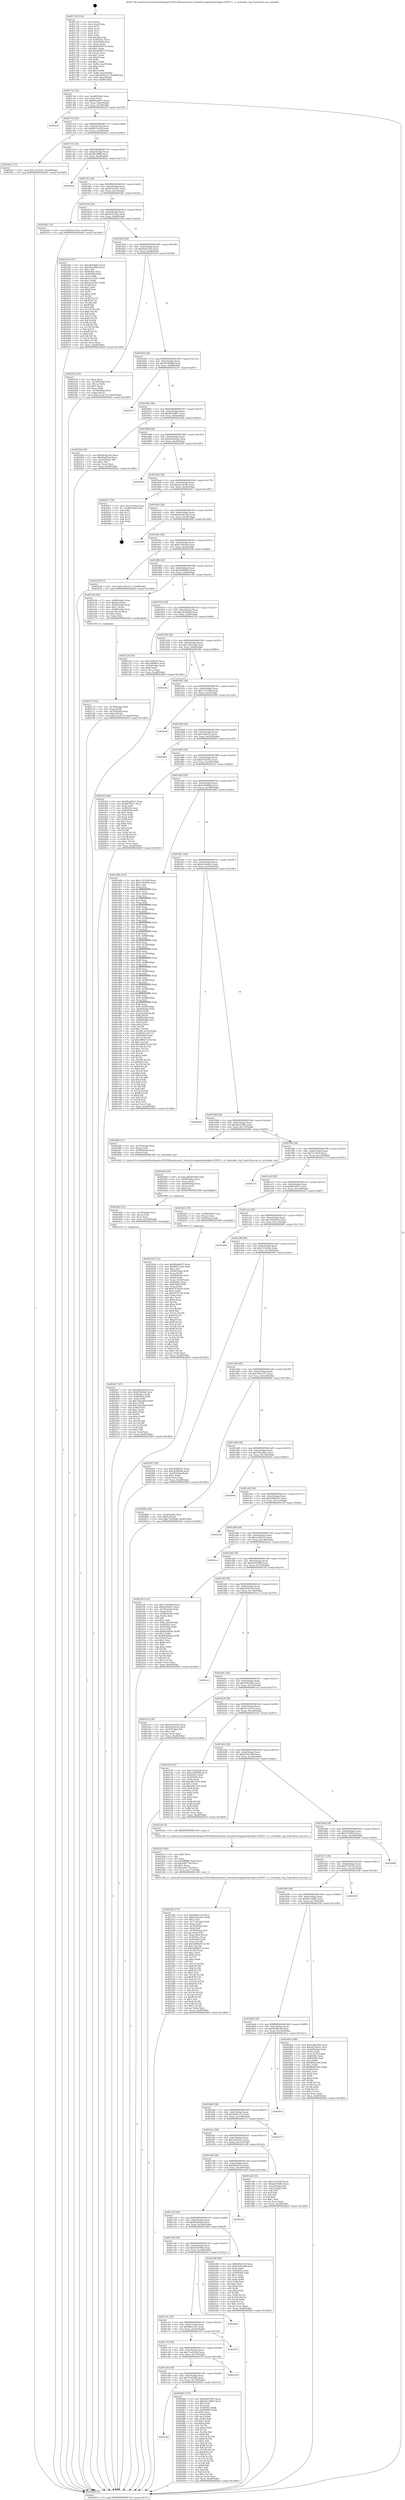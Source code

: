 digraph "0x401730" {
  label = "0x401730 (/mnt/c/Users/mathe/Desktop/tcc/POCII/binaries/extr_linuxdriversgpudrmbridgetc358767.c_tc_writeable_reg_Final-ollvm.out::main(0))"
  labelloc = "t"
  node[shape=record]

  Entry [label="",width=0.3,height=0.3,shape=circle,fillcolor=black,style=filled]
  "0x4017a4" [label="{
     0x4017a4 [32]\l
     | [instrs]\l
     &nbsp;&nbsp;0x4017a4 \<+6\>: mov -0xa8(%rbp),%eax\l
     &nbsp;&nbsp;0x4017aa \<+2\>: mov %eax,%ecx\l
     &nbsp;&nbsp;0x4017ac \<+6\>: sub $0x80add015,%ecx\l
     &nbsp;&nbsp;0x4017b2 \<+6\>: mov %eax,-0xbc(%rbp)\l
     &nbsp;&nbsp;0x4017b8 \<+6\>: mov %ecx,-0xc0(%rbp)\l
     &nbsp;&nbsp;0x4017be \<+6\>: je 0000000000402a3f \<main+0x130f\>\l
  }"]
  "0x402a3f" [label="{
     0x402a3f\l
  }", style=dashed]
  "0x4017c4" [label="{
     0x4017c4 [28]\l
     | [instrs]\l
     &nbsp;&nbsp;0x4017c4 \<+5\>: jmp 00000000004017c9 \<main+0x99\>\l
     &nbsp;&nbsp;0x4017c9 \<+6\>: mov -0xbc(%rbp),%eax\l
     &nbsp;&nbsp;0x4017cf \<+5\>: sub $0x8837cc44,%eax\l
     &nbsp;&nbsp;0x4017d4 \<+6\>: mov %eax,-0xc4(%rbp)\l
     &nbsp;&nbsp;0x4017da \<+6\>: je 00000000004020e2 \<main+0x9b2\>\l
  }"]
  Exit [label="",width=0.3,height=0.3,shape=circle,fillcolor=black,style=filled,peripheries=2]
  "0x4020e2" [label="{
     0x4020e2 [15]\l
     | [instrs]\l
     &nbsp;&nbsp;0x4020e2 \<+10\>: movl $0x12318c4c,-0xa8(%rbp)\l
     &nbsp;&nbsp;0x4020ec \<+5\>: jmp 0000000000402be9 \<main+0x14b9\>\l
  }"]
  "0x4017e0" [label="{
     0x4017e0 [28]\l
     | [instrs]\l
     &nbsp;&nbsp;0x4017e0 \<+5\>: jmp 00000000004017e5 \<main+0xb5\>\l
     &nbsp;&nbsp;0x4017e5 \<+6\>: mov -0xbc(%rbp),%eax\l
     &nbsp;&nbsp;0x4017eb \<+5\>: sub $0x8fe3f0fb,%eax\l
     &nbsp;&nbsp;0x4017f0 \<+6\>: mov %eax,-0xc8(%rbp)\l
     &nbsp;&nbsp;0x4017f6 \<+6\>: je 00000000004028a2 \<main+0x1172\>\l
  }"]
  "0x401cb0" [label="{
     0x401cb0\l
  }", style=dashed]
  "0x4028a2" [label="{
     0x4028a2\l
  }", style=dashed]
  "0x4017fc" [label="{
     0x4017fc [28]\l
     | [instrs]\l
     &nbsp;&nbsp;0x4017fc \<+5\>: jmp 0000000000401801 \<main+0xd1\>\l
     &nbsp;&nbsp;0x401801 \<+6\>: mov -0xbc(%rbp),%eax\l
     &nbsp;&nbsp;0x401807 \<+5\>: sub $0x9232e247,%eax\l
     &nbsp;&nbsp;0x40180c \<+6\>: mov %eax,-0xcc(%rbp)\l
     &nbsp;&nbsp;0x401812 \<+6\>: je 00000000004023bc \<main+0xc8c\>\l
  }"]
  "0x4028d2" [label="{
     0x4028d2 [137]\l
     | [instrs]\l
     &nbsp;&nbsp;0x4028d2 \<+5\>: mov $0x6cb67603,%eax\l
     &nbsp;&nbsp;0x4028d7 \<+5\>: mov $0x4b114862,%ecx\l
     &nbsp;&nbsp;0x4028dc \<+2\>: mov $0x1,%dl\l
     &nbsp;&nbsp;0x4028de \<+2\>: xor %esi,%esi\l
     &nbsp;&nbsp;0x4028e0 \<+7\>: mov 0x40505c,%edi\l
     &nbsp;&nbsp;0x4028e7 \<+8\>: mov 0x405060,%r8d\l
     &nbsp;&nbsp;0x4028ef \<+3\>: sub $0x1,%esi\l
     &nbsp;&nbsp;0x4028f2 \<+3\>: mov %edi,%r9d\l
     &nbsp;&nbsp;0x4028f5 \<+3\>: add %esi,%r9d\l
     &nbsp;&nbsp;0x4028f8 \<+4\>: imul %r9d,%edi\l
     &nbsp;&nbsp;0x4028fc \<+3\>: and $0x1,%edi\l
     &nbsp;&nbsp;0x4028ff \<+3\>: cmp $0x0,%edi\l
     &nbsp;&nbsp;0x402902 \<+4\>: sete %r10b\l
     &nbsp;&nbsp;0x402906 \<+4\>: cmp $0xa,%r8d\l
     &nbsp;&nbsp;0x40290a \<+4\>: setl %r11b\l
     &nbsp;&nbsp;0x40290e \<+3\>: mov %r10b,%bl\l
     &nbsp;&nbsp;0x402911 \<+3\>: xor $0xff,%bl\l
     &nbsp;&nbsp;0x402914 \<+3\>: mov %r11b,%r14b\l
     &nbsp;&nbsp;0x402917 \<+4\>: xor $0xff,%r14b\l
     &nbsp;&nbsp;0x40291b \<+3\>: xor $0x1,%dl\l
     &nbsp;&nbsp;0x40291e \<+3\>: mov %bl,%r15b\l
     &nbsp;&nbsp;0x402921 \<+4\>: and $0xff,%r15b\l
     &nbsp;&nbsp;0x402925 \<+3\>: and %dl,%r10b\l
     &nbsp;&nbsp;0x402928 \<+3\>: mov %r14b,%r12b\l
     &nbsp;&nbsp;0x40292b \<+4\>: and $0xff,%r12b\l
     &nbsp;&nbsp;0x40292f \<+3\>: and %dl,%r11b\l
     &nbsp;&nbsp;0x402932 \<+3\>: or %r10b,%r15b\l
     &nbsp;&nbsp;0x402935 \<+3\>: or %r11b,%r12b\l
     &nbsp;&nbsp;0x402938 \<+3\>: xor %r12b,%r15b\l
     &nbsp;&nbsp;0x40293b \<+3\>: or %r14b,%bl\l
     &nbsp;&nbsp;0x40293e \<+3\>: xor $0xff,%bl\l
     &nbsp;&nbsp;0x402941 \<+3\>: or $0x1,%dl\l
     &nbsp;&nbsp;0x402944 \<+2\>: and %dl,%bl\l
     &nbsp;&nbsp;0x402946 \<+3\>: or %bl,%r15b\l
     &nbsp;&nbsp;0x402949 \<+4\>: test $0x1,%r15b\l
     &nbsp;&nbsp;0x40294d \<+3\>: cmovne %ecx,%eax\l
     &nbsp;&nbsp;0x402950 \<+6\>: mov %eax,-0xa8(%rbp)\l
     &nbsp;&nbsp;0x402956 \<+5\>: jmp 0000000000402be9 \<main+0x14b9\>\l
  }"]
  "0x4023bc" [label="{
     0x4023bc [15]\l
     | [instrs]\l
     &nbsp;&nbsp;0x4023bc \<+10\>: movl $0x95dc193c,-0xa8(%rbp)\l
     &nbsp;&nbsp;0x4023c6 \<+5\>: jmp 0000000000402be9 \<main+0x14b9\>\l
  }"]
  "0x401818" [label="{
     0x401818 [28]\l
     | [instrs]\l
     &nbsp;&nbsp;0x401818 \<+5\>: jmp 000000000040181d \<main+0xed\>\l
     &nbsp;&nbsp;0x40181d \<+6\>: mov -0xbc(%rbp),%eax\l
     &nbsp;&nbsp;0x401823 \<+5\>: sub $0x94e6c10e,%eax\l
     &nbsp;&nbsp;0x401828 \<+6\>: mov %eax,-0xd0(%rbp)\l
     &nbsp;&nbsp;0x40182e \<+6\>: je 00000000004023ed \<main+0xcbd\>\l
  }"]
  "0x401c94" [label="{
     0x401c94 [28]\l
     | [instrs]\l
     &nbsp;&nbsp;0x401c94 \<+5\>: jmp 0000000000401c99 \<main+0x569\>\l
     &nbsp;&nbsp;0x401c99 \<+6\>: mov -0xbc(%rbp),%eax\l
     &nbsp;&nbsp;0x401c9f \<+5\>: sub $0x75e03bfb,%eax\l
     &nbsp;&nbsp;0x401ca4 \<+6\>: mov %eax,-0x174(%rbp)\l
     &nbsp;&nbsp;0x401caa \<+6\>: je 00000000004028d2 \<main+0x11a2\>\l
  }"]
  "0x4023ed" [label="{
     0x4023ed [147]\l
     | [instrs]\l
     &nbsp;&nbsp;0x4023ed \<+5\>: mov $0xe82cbbb3,%eax\l
     &nbsp;&nbsp;0x4023f2 \<+5\>: mov $0xe9a5288a,%ecx\l
     &nbsp;&nbsp;0x4023f7 \<+2\>: mov $0x1,%dl\l
     &nbsp;&nbsp;0x4023f9 \<+7\>: mov 0x40505c,%esi\l
     &nbsp;&nbsp;0x402400 \<+7\>: mov 0x405060,%edi\l
     &nbsp;&nbsp;0x402407 \<+3\>: mov %esi,%r8d\l
     &nbsp;&nbsp;0x40240a \<+7\>: add $0x3e5c1847,%r8d\l
     &nbsp;&nbsp;0x402411 \<+4\>: sub $0x1,%r8d\l
     &nbsp;&nbsp;0x402415 \<+7\>: sub $0x3e5c1847,%r8d\l
     &nbsp;&nbsp;0x40241c \<+4\>: imul %r8d,%esi\l
     &nbsp;&nbsp;0x402420 \<+3\>: and $0x1,%esi\l
     &nbsp;&nbsp;0x402423 \<+3\>: cmp $0x0,%esi\l
     &nbsp;&nbsp;0x402426 \<+4\>: sete %r9b\l
     &nbsp;&nbsp;0x40242a \<+3\>: cmp $0xa,%edi\l
     &nbsp;&nbsp;0x40242d \<+4\>: setl %r10b\l
     &nbsp;&nbsp;0x402431 \<+3\>: mov %r9b,%r11b\l
     &nbsp;&nbsp;0x402434 \<+4\>: xor $0xff,%r11b\l
     &nbsp;&nbsp;0x402438 \<+3\>: mov %r10b,%bl\l
     &nbsp;&nbsp;0x40243b \<+3\>: xor $0xff,%bl\l
     &nbsp;&nbsp;0x40243e \<+3\>: xor $0x0,%dl\l
     &nbsp;&nbsp;0x402441 \<+3\>: mov %r11b,%r14b\l
     &nbsp;&nbsp;0x402444 \<+4\>: and $0x0,%r14b\l
     &nbsp;&nbsp;0x402448 \<+3\>: and %dl,%r9b\l
     &nbsp;&nbsp;0x40244b \<+3\>: mov %bl,%r15b\l
     &nbsp;&nbsp;0x40244e \<+4\>: and $0x0,%r15b\l
     &nbsp;&nbsp;0x402452 \<+3\>: and %dl,%r10b\l
     &nbsp;&nbsp;0x402455 \<+3\>: or %r9b,%r14b\l
     &nbsp;&nbsp;0x402458 \<+3\>: or %r10b,%r15b\l
     &nbsp;&nbsp;0x40245b \<+3\>: xor %r15b,%r14b\l
     &nbsp;&nbsp;0x40245e \<+3\>: or %bl,%r11b\l
     &nbsp;&nbsp;0x402461 \<+4\>: xor $0xff,%r11b\l
     &nbsp;&nbsp;0x402465 \<+3\>: or $0x0,%dl\l
     &nbsp;&nbsp;0x402468 \<+3\>: and %dl,%r11b\l
     &nbsp;&nbsp;0x40246b \<+3\>: or %r11b,%r14b\l
     &nbsp;&nbsp;0x40246e \<+4\>: test $0x1,%r14b\l
     &nbsp;&nbsp;0x402472 \<+3\>: cmovne %ecx,%eax\l
     &nbsp;&nbsp;0x402475 \<+6\>: mov %eax,-0xa8(%rbp)\l
     &nbsp;&nbsp;0x40247b \<+5\>: jmp 0000000000402be9 \<main+0x14b9\>\l
  }"]
  "0x401834" [label="{
     0x401834 [28]\l
     | [instrs]\l
     &nbsp;&nbsp;0x401834 \<+5\>: jmp 0000000000401839 \<main+0x109\>\l
     &nbsp;&nbsp;0x401839 \<+6\>: mov -0xbc(%rbp),%eax\l
     &nbsp;&nbsp;0x40183f \<+5\>: sub $0x95dc193c,%eax\l
     &nbsp;&nbsp;0x401844 \<+6\>: mov %eax,-0xd4(%rbp)\l
     &nbsp;&nbsp;0x40184a \<+6\>: je 00000000004023cb \<main+0xc9b\>\l
  }"]
  "0x402a78" [label="{
     0x402a78\l
  }", style=dashed]
  "0x4023cb" [label="{
     0x4023cb [34]\l
     | [instrs]\l
     &nbsp;&nbsp;0x4023cb \<+2\>: xor %eax,%eax\l
     &nbsp;&nbsp;0x4023cd \<+4\>: mov -0x70(%rbp),%rcx\l
     &nbsp;&nbsp;0x4023d1 \<+2\>: mov (%rcx),%edx\l
     &nbsp;&nbsp;0x4023d3 \<+3\>: sub $0x1,%eax\l
     &nbsp;&nbsp;0x4023d6 \<+2\>: sub %eax,%edx\l
     &nbsp;&nbsp;0x4023d8 \<+4\>: mov -0x70(%rbp),%rcx\l
     &nbsp;&nbsp;0x4023dc \<+2\>: mov %edx,(%rcx)\l
     &nbsp;&nbsp;0x4023de \<+10\>: movl $0x31ca417d,-0xa8(%rbp)\l
     &nbsp;&nbsp;0x4023e8 \<+5\>: jmp 0000000000402be9 \<main+0x14b9\>\l
  }"]
  "0x401850" [label="{
     0x401850 [28]\l
     | [instrs]\l
     &nbsp;&nbsp;0x401850 \<+5\>: jmp 0000000000401855 \<main+0x125\>\l
     &nbsp;&nbsp;0x401855 \<+6\>: mov -0xbc(%rbp),%eax\l
     &nbsp;&nbsp;0x40185b \<+5\>: sub $0x991fbd8d,%eax\l
     &nbsp;&nbsp;0x401860 \<+6\>: mov %eax,-0xd8(%rbp)\l
     &nbsp;&nbsp;0x401866 \<+6\>: je 0000000000402537 \<main+0xe07\>\l
  }"]
  "0x401c78" [label="{
     0x401c78 [28]\l
     | [instrs]\l
     &nbsp;&nbsp;0x401c78 \<+5\>: jmp 0000000000401c7d \<main+0x54d\>\l
     &nbsp;&nbsp;0x401c7d \<+6\>: mov -0xbc(%rbp),%eax\l
     &nbsp;&nbsp;0x401c83 \<+5\>: sub $0x71e65428,%eax\l
     &nbsp;&nbsp;0x401c88 \<+6\>: mov %eax,-0x170(%rbp)\l
     &nbsp;&nbsp;0x401c8e \<+6\>: je 0000000000402a78 \<main+0x1348\>\l
  }"]
  "0x402537" [label="{
     0x402537\l
  }", style=dashed]
  "0x40186c" [label="{
     0x40186c [28]\l
     | [instrs]\l
     &nbsp;&nbsp;0x40186c \<+5\>: jmp 0000000000401871 \<main+0x141\>\l
     &nbsp;&nbsp;0x401871 \<+6\>: mov -0xbc(%rbp),%eax\l
     &nbsp;&nbsp;0x401877 \<+5\>: sub $0x99c6df51,%eax\l
     &nbsp;&nbsp;0x40187c \<+6\>: mov %eax,-0xdc(%rbp)\l
     &nbsp;&nbsp;0x401882 \<+6\>: je 000000000040226a \<main+0xb3a\>\l
  }"]
  "0x401f19" [label="{
     0x401f19\l
  }", style=dashed]
  "0x40226a" [label="{
     0x40226a [30]\l
     | [instrs]\l
     &nbsp;&nbsp;0x40226a \<+5\>: mov $0x94e6c10e,%eax\l
     &nbsp;&nbsp;0x40226f \<+5\>: mov $0x66af83ad,%ecx\l
     &nbsp;&nbsp;0x402274 \<+3\>: mov -0x2e(%rbp),%dl\l
     &nbsp;&nbsp;0x402277 \<+3\>: test $0x1,%dl\l
     &nbsp;&nbsp;0x40227a \<+3\>: cmovne %ecx,%eax\l
     &nbsp;&nbsp;0x40227d \<+6\>: mov %eax,-0xa8(%rbp)\l
     &nbsp;&nbsp;0x402283 \<+5\>: jmp 0000000000402be9 \<main+0x14b9\>\l
  }"]
  "0x401888" [label="{
     0x401888 [28]\l
     | [instrs]\l
     &nbsp;&nbsp;0x401888 \<+5\>: jmp 000000000040188d \<main+0x15d\>\l
     &nbsp;&nbsp;0x40188d \<+6\>: mov -0xbc(%rbp),%eax\l
     &nbsp;&nbsp;0x401893 \<+5\>: sub $0xa3b5b5da,%eax\l
     &nbsp;&nbsp;0x401898 \<+6\>: mov %eax,-0xe0(%rbp)\l
     &nbsp;&nbsp;0x40189e \<+6\>: je 0000000000402b56 \<main+0x1426\>\l
  }"]
  "0x401c5c" [label="{
     0x401c5c [28]\l
     | [instrs]\l
     &nbsp;&nbsp;0x401c5c \<+5\>: jmp 0000000000401c61 \<main+0x531\>\l
     &nbsp;&nbsp;0x401c61 \<+6\>: mov -0xbc(%rbp),%eax\l
     &nbsp;&nbsp;0x401c67 \<+5\>: sub $0x6fbcccd1,%eax\l
     &nbsp;&nbsp;0x401c6c \<+6\>: mov %eax,-0x16c(%rbp)\l
     &nbsp;&nbsp;0x401c72 \<+6\>: je 0000000000401f19 \<main+0x7e9\>\l
  }"]
  "0x402b56" [label="{
     0x402b56\l
  }", style=dashed]
  "0x4018a4" [label="{
     0x4018a4 [28]\l
     | [instrs]\l
     &nbsp;&nbsp;0x4018a4 \<+5\>: jmp 00000000004018a9 \<main+0x179\>\l
     &nbsp;&nbsp;0x4018a9 \<+6\>: mov -0xbc(%rbp),%eax\l
     &nbsp;&nbsp;0x4018af \<+5\>: sub $0xa612bc42,%eax\l
     &nbsp;&nbsp;0x4018b4 \<+6\>: mov %eax,-0xe4(%rbp)\l
     &nbsp;&nbsp;0x4018ba \<+6\>: je 00000000004029c7 \<main+0x1297\>\l
  }"]
  "0x402bd1" [label="{
     0x402bd1\l
  }", style=dashed]
  "0x4029c7" [label="{
     0x4029c7 [18]\l
     | [instrs]\l
     &nbsp;&nbsp;0x4029c7 \<+3\>: mov -0x2c(%rbp),%eax\l
     &nbsp;&nbsp;0x4029ca \<+4\>: lea -0x28(%rbp),%rsp\l
     &nbsp;&nbsp;0x4029ce \<+1\>: pop %rbx\l
     &nbsp;&nbsp;0x4029cf \<+2\>: pop %r12\l
     &nbsp;&nbsp;0x4029d1 \<+2\>: pop %r13\l
     &nbsp;&nbsp;0x4029d3 \<+2\>: pop %r14\l
     &nbsp;&nbsp;0x4029d5 \<+2\>: pop %r15\l
     &nbsp;&nbsp;0x4029d7 \<+1\>: pop %rbp\l
     &nbsp;&nbsp;0x4029d8 \<+1\>: ret\l
  }"]
  "0x4018c0" [label="{
     0x4018c0 [28]\l
     | [instrs]\l
     &nbsp;&nbsp;0x4018c0 \<+5\>: jmp 00000000004018c5 \<main+0x195\>\l
     &nbsp;&nbsp;0x4018c5 \<+6\>: mov -0xbc(%rbp),%eax\l
     &nbsp;&nbsp;0x4018cb \<+5\>: sub $0xa82d5326,%eax\l
     &nbsp;&nbsp;0x4018d0 \<+6\>: mov %eax,-0xe8(%rbp)\l
     &nbsp;&nbsp;0x4018d6 \<+6\>: je 000000000040280f \<main+0x10df\>\l
  }"]
  "0x4024c7" [label="{
     0x4024c7 [97]\l
     | [instrs]\l
     &nbsp;&nbsp;0x4024c7 \<+5\>: mov $0xe82cbbb3,%eax\l
     &nbsp;&nbsp;0x4024cc \<+5\>: mov $0xb70fc4a6,%esi\l
     &nbsp;&nbsp;0x4024d1 \<+7\>: mov 0x40505c,%edx\l
     &nbsp;&nbsp;0x4024d8 \<+8\>: mov 0x405060,%r8d\l
     &nbsp;&nbsp;0x4024e0 \<+3\>: mov %edx,%r9d\l
     &nbsp;&nbsp;0x4024e3 \<+7\>: sub $0x7a0aa844,%r9d\l
     &nbsp;&nbsp;0x4024ea \<+4\>: sub $0x1,%r9d\l
     &nbsp;&nbsp;0x4024ee \<+7\>: add $0x7a0aa844,%r9d\l
     &nbsp;&nbsp;0x4024f5 \<+4\>: imul %r9d,%edx\l
     &nbsp;&nbsp;0x4024f9 \<+3\>: and $0x1,%edx\l
     &nbsp;&nbsp;0x4024fc \<+3\>: cmp $0x0,%edx\l
     &nbsp;&nbsp;0x4024ff \<+4\>: sete %r10b\l
     &nbsp;&nbsp;0x402503 \<+4\>: cmp $0xa,%r8d\l
     &nbsp;&nbsp;0x402507 \<+4\>: setl %r11b\l
     &nbsp;&nbsp;0x40250b \<+3\>: mov %r10b,%bl\l
     &nbsp;&nbsp;0x40250e \<+3\>: and %r11b,%bl\l
     &nbsp;&nbsp;0x402511 \<+3\>: xor %r11b,%r10b\l
     &nbsp;&nbsp;0x402514 \<+3\>: or %r10b,%bl\l
     &nbsp;&nbsp;0x402517 \<+3\>: test $0x1,%bl\l
     &nbsp;&nbsp;0x40251a \<+3\>: cmovne %esi,%eax\l
     &nbsp;&nbsp;0x40251d \<+6\>: mov %eax,-0xa8(%rbp)\l
     &nbsp;&nbsp;0x402523 \<+5\>: jmp 0000000000402be9 \<main+0x14b9\>\l
  }"]
  "0x40280f" [label="{
     0x40280f\l
  }", style=dashed]
  "0x4018dc" [label="{
     0x4018dc [28]\l
     | [instrs]\l
     &nbsp;&nbsp;0x4018dc \<+5\>: jmp 00000000004018e1 \<main+0x1b1\>\l
     &nbsp;&nbsp;0x4018e1 \<+6\>: mov -0xbc(%rbp),%eax\l
     &nbsp;&nbsp;0x4018e7 \<+5\>: sub $0xb70fc4a6,%eax\l
     &nbsp;&nbsp;0x4018ec \<+6\>: mov %eax,-0xec(%rbp)\l
     &nbsp;&nbsp;0x4018f2 \<+6\>: je 0000000000402528 \<main+0xdf8\>\l
  }"]
  "0x4024b2" [label="{
     0x4024b2 [21]\l
     | [instrs]\l
     &nbsp;&nbsp;0x4024b2 \<+4\>: mov -0x78(%rbp),%rcx\l
     &nbsp;&nbsp;0x4024b6 \<+3\>: mov (%rcx),%rcx\l
     &nbsp;&nbsp;0x4024b9 \<+3\>: mov %rcx,%rdi\l
     &nbsp;&nbsp;0x4024bc \<+6\>: mov %eax,-0x180(%rbp)\l
     &nbsp;&nbsp;0x4024c2 \<+5\>: call 0000000000401030 \<free@plt\>\l
     | [calls]\l
     &nbsp;&nbsp;0x401030 \{1\} (unknown)\l
  }"]
  "0x402528" [label="{
     0x402528 [15]\l
     | [instrs]\l
     &nbsp;&nbsp;0x402528 \<+10\>: movl $0x1581e571,-0xa8(%rbp)\l
     &nbsp;&nbsp;0x402532 \<+5\>: jmp 0000000000402be9 \<main+0x14b9\>\l
  }"]
  "0x4018f8" [label="{
     0x4018f8 [28]\l
     | [instrs]\l
     &nbsp;&nbsp;0x4018f8 \<+5\>: jmp 00000000004018fd \<main+0x1cd\>\l
     &nbsp;&nbsp;0x4018fd \<+6\>: mov -0xbc(%rbp),%eax\l
     &nbsp;&nbsp;0x401903 \<+5\>: sub $0xc0408f1b,%eax\l
     &nbsp;&nbsp;0x401908 \<+6\>: mov %eax,-0xf0(%rbp)\l
     &nbsp;&nbsp;0x40190e \<+6\>: je 000000000040214b \<main+0xa1b\>\l
  }"]
  "0x402495" [label="{
     0x402495 [29]\l
     | [instrs]\l
     &nbsp;&nbsp;0x402495 \<+10\>: movabs $0x4030d6,%rdi\l
     &nbsp;&nbsp;0x40249f \<+4\>: mov -0x68(%rbp),%rcx\l
     &nbsp;&nbsp;0x4024a3 \<+2\>: mov %eax,(%rcx)\l
     &nbsp;&nbsp;0x4024a5 \<+4\>: mov -0x68(%rbp),%rcx\l
     &nbsp;&nbsp;0x4024a9 \<+2\>: mov (%rcx),%esi\l
     &nbsp;&nbsp;0x4024ab \<+2\>: mov $0x0,%al\l
     &nbsp;&nbsp;0x4024ad \<+5\>: call 0000000000401040 \<printf@plt\>\l
     | [calls]\l
     &nbsp;&nbsp;0x401040 \{1\} (unknown)\l
  }"]
  "0x40214b" [label="{
     0x40214b [42]\l
     | [instrs]\l
     &nbsp;&nbsp;0x40214b \<+7\>: mov -0x88(%rbp),%rax\l
     &nbsp;&nbsp;0x402152 \<+6\>: movl $0x64,(%rax)\l
     &nbsp;&nbsp;0x402158 \<+4\>: mov -0x80(%rbp),%rax\l
     &nbsp;&nbsp;0x40215c \<+6\>: movl $0x1,(%rax)\l
     &nbsp;&nbsp;0x402162 \<+4\>: mov -0x80(%rbp),%rax\l
     &nbsp;&nbsp;0x402166 \<+3\>: movslq (%rax),%rax\l
     &nbsp;&nbsp;0x402169 \<+4\>: shl $0x2,%rax\l
     &nbsp;&nbsp;0x40216d \<+3\>: mov %rax,%rdi\l
     &nbsp;&nbsp;0x402170 \<+5\>: call 0000000000401050 \<malloc@plt\>\l
     | [calls]\l
     &nbsp;&nbsp;0x401050 \{1\} (unknown)\l
  }"]
  "0x401914" [label="{
     0x401914 [28]\l
     | [instrs]\l
     &nbsp;&nbsp;0x401914 \<+5\>: jmp 0000000000401919 \<main+0x1e9\>\l
     &nbsp;&nbsp;0x401919 \<+6\>: mov -0xbc(%rbp),%eax\l
     &nbsp;&nbsp;0x40191f \<+5\>: sub $0xc0c60b4d,%eax\l
     &nbsp;&nbsp;0x401924 \<+6\>: mov %eax,-0xf4(%rbp)\l
     &nbsp;&nbsp;0x40192a \<+6\>: je 000000000040212d \<main+0x9fd\>\l
  }"]
  "0x40230b" [label="{
     0x40230b [177]\l
     | [instrs]\l
     &nbsp;&nbsp;0x40230b \<+5\>: mov $0x669a57c9,%ecx\l
     &nbsp;&nbsp;0x402310 \<+5\>: mov $0x9232e247,%edx\l
     &nbsp;&nbsp;0x402315 \<+3\>: mov $0x1,%sil\l
     &nbsp;&nbsp;0x402318 \<+6\>: mov -0x17c(%rbp),%edi\l
     &nbsp;&nbsp;0x40231e \<+3\>: imul %eax,%edi\l
     &nbsp;&nbsp;0x402321 \<+4\>: mov -0x78(%rbp),%r8\l
     &nbsp;&nbsp;0x402325 \<+3\>: mov (%r8),%r8\l
     &nbsp;&nbsp;0x402328 \<+4\>: mov -0x70(%rbp),%r9\l
     &nbsp;&nbsp;0x40232c \<+3\>: movslq (%r9),%r9\l
     &nbsp;&nbsp;0x40232f \<+4\>: mov %edi,(%r8,%r9,4)\l
     &nbsp;&nbsp;0x402333 \<+7\>: mov 0x40505c,%eax\l
     &nbsp;&nbsp;0x40233a \<+7\>: mov 0x405060,%edi\l
     &nbsp;&nbsp;0x402341 \<+3\>: mov %eax,%r10d\l
     &nbsp;&nbsp;0x402344 \<+7\>: add $0x5df48ef5,%r10d\l
     &nbsp;&nbsp;0x40234b \<+4\>: sub $0x1,%r10d\l
     &nbsp;&nbsp;0x40234f \<+7\>: sub $0x5df48ef5,%r10d\l
     &nbsp;&nbsp;0x402356 \<+4\>: imul %r10d,%eax\l
     &nbsp;&nbsp;0x40235a \<+3\>: and $0x1,%eax\l
     &nbsp;&nbsp;0x40235d \<+3\>: cmp $0x0,%eax\l
     &nbsp;&nbsp;0x402360 \<+4\>: sete %r11b\l
     &nbsp;&nbsp;0x402364 \<+3\>: cmp $0xa,%edi\l
     &nbsp;&nbsp;0x402367 \<+3\>: setl %bl\l
     &nbsp;&nbsp;0x40236a \<+3\>: mov %r11b,%r14b\l
     &nbsp;&nbsp;0x40236d \<+4\>: xor $0xff,%r14b\l
     &nbsp;&nbsp;0x402371 \<+3\>: mov %bl,%r15b\l
     &nbsp;&nbsp;0x402374 \<+4\>: xor $0xff,%r15b\l
     &nbsp;&nbsp;0x402378 \<+4\>: xor $0x1,%sil\l
     &nbsp;&nbsp;0x40237c \<+3\>: mov %r14b,%r12b\l
     &nbsp;&nbsp;0x40237f \<+4\>: and $0xff,%r12b\l
     &nbsp;&nbsp;0x402383 \<+3\>: and %sil,%r11b\l
     &nbsp;&nbsp;0x402386 \<+3\>: mov %r15b,%r13b\l
     &nbsp;&nbsp;0x402389 \<+4\>: and $0xff,%r13b\l
     &nbsp;&nbsp;0x40238d \<+3\>: and %sil,%bl\l
     &nbsp;&nbsp;0x402390 \<+3\>: or %r11b,%r12b\l
     &nbsp;&nbsp;0x402393 \<+3\>: or %bl,%r13b\l
     &nbsp;&nbsp;0x402396 \<+3\>: xor %r13b,%r12b\l
     &nbsp;&nbsp;0x402399 \<+3\>: or %r15b,%r14b\l
     &nbsp;&nbsp;0x40239c \<+4\>: xor $0xff,%r14b\l
     &nbsp;&nbsp;0x4023a0 \<+4\>: or $0x1,%sil\l
     &nbsp;&nbsp;0x4023a4 \<+3\>: and %sil,%r14b\l
     &nbsp;&nbsp;0x4023a7 \<+3\>: or %r14b,%r12b\l
     &nbsp;&nbsp;0x4023aa \<+4\>: test $0x1,%r12b\l
     &nbsp;&nbsp;0x4023ae \<+3\>: cmovne %edx,%ecx\l
     &nbsp;&nbsp;0x4023b1 \<+6\>: mov %ecx,-0xa8(%rbp)\l
     &nbsp;&nbsp;0x4023b7 \<+5\>: jmp 0000000000402be9 \<main+0x14b9\>\l
  }"]
  "0x40212d" [label="{
     0x40212d [30]\l
     | [instrs]\l
     &nbsp;&nbsp;0x40212d \<+5\>: mov $0xcd9fccf1,%eax\l
     &nbsp;&nbsp;0x402132 \<+5\>: mov $0xc0408f1b,%ecx\l
     &nbsp;&nbsp;0x402137 \<+3\>: mov -0x34(%rbp),%edx\l
     &nbsp;&nbsp;0x40213a \<+3\>: cmp $0x0,%edx\l
     &nbsp;&nbsp;0x40213d \<+3\>: cmove %ecx,%eax\l
     &nbsp;&nbsp;0x402140 \<+6\>: mov %eax,-0xa8(%rbp)\l
     &nbsp;&nbsp;0x402146 \<+5\>: jmp 0000000000402be9 \<main+0x14b9\>\l
  }"]
  "0x401930" [label="{
     0x401930 [28]\l
     | [instrs]\l
     &nbsp;&nbsp;0x401930 \<+5\>: jmp 0000000000401935 \<main+0x205\>\l
     &nbsp;&nbsp;0x401935 \<+6\>: mov -0xbc(%rbp),%eax\l
     &nbsp;&nbsp;0x40193b \<+5\>: sub $0xc382e5d4,%eax\l
     &nbsp;&nbsp;0x401940 \<+6\>: mov %eax,-0xf8(%rbp)\l
     &nbsp;&nbsp;0x401946 \<+6\>: je 0000000000401fbe \<main+0x88e\>\l
  }"]
  "0x4022e3" [label="{
     0x4022e3 [40]\l
     | [instrs]\l
     &nbsp;&nbsp;0x4022e3 \<+5\>: mov $0x2,%ecx\l
     &nbsp;&nbsp;0x4022e8 \<+1\>: cltd\l
     &nbsp;&nbsp;0x4022e9 \<+2\>: idiv %ecx\l
     &nbsp;&nbsp;0x4022eb \<+6\>: imul $0xfffffffe,%edx,%ecx\l
     &nbsp;&nbsp;0x4022f1 \<+6\>: sub $0xedfe779a,%ecx\l
     &nbsp;&nbsp;0x4022f7 \<+3\>: add $0x1,%ecx\l
     &nbsp;&nbsp;0x4022fa \<+6\>: add $0xedfe779a,%ecx\l
     &nbsp;&nbsp;0x402300 \<+6\>: mov %ecx,-0x17c(%rbp)\l
     &nbsp;&nbsp;0x402306 \<+5\>: call 0000000000401160 \<next_i\>\l
     | [calls]\l
     &nbsp;&nbsp;0x401160 \{1\} (/mnt/c/Users/mathe/Desktop/tcc/POCII/binaries/extr_linuxdriversgpudrmbridgetc358767.c_tc_writeable_reg_Final-ollvm.out::next_i)\l
  }"]
  "0x401fbe" [label="{
     0x401fbe\l
  }", style=dashed]
  "0x40194c" [label="{
     0x40194c [28]\l
     | [instrs]\l
     &nbsp;&nbsp;0x40194c \<+5\>: jmp 0000000000401951 \<main+0x221\>\l
     &nbsp;&nbsp;0x401951 \<+6\>: mov -0xbc(%rbp),%eax\l
     &nbsp;&nbsp;0x401957 \<+5\>: sub $0xc71b746f,%eax\l
     &nbsp;&nbsp;0x40195c \<+6\>: mov %eax,-0xfc(%rbp)\l
     &nbsp;&nbsp;0x401962 \<+6\>: je 00000000004029d9 \<main+0x12a9\>\l
  }"]
  "0x401c40" [label="{
     0x401c40 [28]\l
     | [instrs]\l
     &nbsp;&nbsp;0x401c40 \<+5\>: jmp 0000000000401c45 \<main+0x515\>\l
     &nbsp;&nbsp;0x401c45 \<+6\>: mov -0xbc(%rbp),%eax\l
     &nbsp;&nbsp;0x401c4b \<+5\>: sub $0x6cb67603,%eax\l
     &nbsp;&nbsp;0x401c50 \<+6\>: mov %eax,-0x168(%rbp)\l
     &nbsp;&nbsp;0x401c56 \<+6\>: je 0000000000402bd1 \<main+0x14a1\>\l
  }"]
  "0x4029d9" [label="{
     0x4029d9\l
  }", style=dashed]
  "0x401968" [label="{
     0x401968 [28]\l
     | [instrs]\l
     &nbsp;&nbsp;0x401968 \<+5\>: jmp 000000000040196d \<main+0x23d\>\l
     &nbsp;&nbsp;0x40196d \<+6\>: mov -0xbc(%rbp),%eax\l
     &nbsp;&nbsp;0x401973 \<+5\>: sub $0xcd9fccf1,%eax\l
     &nbsp;&nbsp;0x401978 \<+6\>: mov %eax,-0x100(%rbp)\l
     &nbsp;&nbsp;0x40197e \<+6\>: je 0000000000402893 \<main+0x1163\>\l
  }"]
  "0x402288" [label="{
     0x402288 [86]\l
     | [instrs]\l
     &nbsp;&nbsp;0x402288 \<+5\>: mov $0x669a57c9,%eax\l
     &nbsp;&nbsp;0x40228d \<+5\>: mov $0x4244c38d,%ecx\l
     &nbsp;&nbsp;0x402292 \<+2\>: xor %edx,%edx\l
     &nbsp;&nbsp;0x402294 \<+7\>: mov 0x40505c,%esi\l
     &nbsp;&nbsp;0x40229b \<+7\>: mov 0x405060,%edi\l
     &nbsp;&nbsp;0x4022a2 \<+3\>: sub $0x1,%edx\l
     &nbsp;&nbsp;0x4022a5 \<+3\>: mov %esi,%r8d\l
     &nbsp;&nbsp;0x4022a8 \<+3\>: add %edx,%r8d\l
     &nbsp;&nbsp;0x4022ab \<+4\>: imul %r8d,%esi\l
     &nbsp;&nbsp;0x4022af \<+3\>: and $0x1,%esi\l
     &nbsp;&nbsp;0x4022b2 \<+3\>: cmp $0x0,%esi\l
     &nbsp;&nbsp;0x4022b5 \<+4\>: sete %r9b\l
     &nbsp;&nbsp;0x4022b9 \<+3\>: cmp $0xa,%edi\l
     &nbsp;&nbsp;0x4022bc \<+4\>: setl %r10b\l
     &nbsp;&nbsp;0x4022c0 \<+3\>: mov %r9b,%r11b\l
     &nbsp;&nbsp;0x4022c3 \<+3\>: and %r10b,%r11b\l
     &nbsp;&nbsp;0x4022c6 \<+3\>: xor %r10b,%r9b\l
     &nbsp;&nbsp;0x4022c9 \<+3\>: or %r9b,%r11b\l
     &nbsp;&nbsp;0x4022cc \<+4\>: test $0x1,%r11b\l
     &nbsp;&nbsp;0x4022d0 \<+3\>: cmovne %ecx,%eax\l
     &nbsp;&nbsp;0x4022d3 \<+6\>: mov %eax,-0xa8(%rbp)\l
     &nbsp;&nbsp;0x4022d9 \<+5\>: jmp 0000000000402be9 \<main+0x14b9\>\l
  }"]
  "0x402893" [label="{
     0x402893\l
  }", style=dashed]
  "0x401984" [label="{
     0x401984 [28]\l
     | [instrs]\l
     &nbsp;&nbsp;0x401984 \<+5\>: jmp 0000000000401989 \<main+0x259\>\l
     &nbsp;&nbsp;0x401989 \<+6\>: mov -0xbc(%rbp),%eax\l
     &nbsp;&nbsp;0x40198f \<+5\>: sub $0xd7e637bc,%eax\l
     &nbsp;&nbsp;0x401994 \<+6\>: mov %eax,-0x104(%rbp)\l
     &nbsp;&nbsp;0x40199a \<+6\>: je 0000000000401fcd \<main+0x89d\>\l
  }"]
  "0x401c24" [label="{
     0x401c24 [28]\l
     | [instrs]\l
     &nbsp;&nbsp;0x401c24 \<+5\>: jmp 0000000000401c29 \<main+0x4f9\>\l
     &nbsp;&nbsp;0x401c29 \<+6\>: mov -0xbc(%rbp),%eax\l
     &nbsp;&nbsp;0x401c2f \<+5\>: sub $0x66af83ad,%eax\l
     &nbsp;&nbsp;0x401c34 \<+6\>: mov %eax,-0x164(%rbp)\l
     &nbsp;&nbsp;0x401c3a \<+6\>: je 0000000000402288 \<main+0xb58\>\l
  }"]
  "0x401fcd" [label="{
     0x401fcd [86]\l
     | [instrs]\l
     &nbsp;&nbsp;0x401fcd \<+5\>: mov $0x80add015,%eax\l
     &nbsp;&nbsp;0x401fd2 \<+5\>: mov $0x887db11,%ecx\l
     &nbsp;&nbsp;0x401fd7 \<+2\>: xor %edx,%edx\l
     &nbsp;&nbsp;0x401fd9 \<+7\>: mov 0x40505c,%esi\l
     &nbsp;&nbsp;0x401fe0 \<+7\>: mov 0x405060,%edi\l
     &nbsp;&nbsp;0x401fe7 \<+3\>: sub $0x1,%edx\l
     &nbsp;&nbsp;0x401fea \<+3\>: mov %esi,%r8d\l
     &nbsp;&nbsp;0x401fed \<+3\>: add %edx,%r8d\l
     &nbsp;&nbsp;0x401ff0 \<+4\>: imul %r8d,%esi\l
     &nbsp;&nbsp;0x401ff4 \<+3\>: and $0x1,%esi\l
     &nbsp;&nbsp;0x401ff7 \<+3\>: cmp $0x0,%esi\l
     &nbsp;&nbsp;0x401ffa \<+4\>: sete %r9b\l
     &nbsp;&nbsp;0x401ffe \<+3\>: cmp $0xa,%edi\l
     &nbsp;&nbsp;0x402001 \<+4\>: setl %r10b\l
     &nbsp;&nbsp;0x402005 \<+3\>: mov %r9b,%r11b\l
     &nbsp;&nbsp;0x402008 \<+3\>: and %r10b,%r11b\l
     &nbsp;&nbsp;0x40200b \<+3\>: xor %r10b,%r9b\l
     &nbsp;&nbsp;0x40200e \<+3\>: or %r9b,%r11b\l
     &nbsp;&nbsp;0x402011 \<+4\>: test $0x1,%r11b\l
     &nbsp;&nbsp;0x402015 \<+3\>: cmovne %ecx,%eax\l
     &nbsp;&nbsp;0x402018 \<+6\>: mov %eax,-0xa8(%rbp)\l
     &nbsp;&nbsp;0x40201e \<+5\>: jmp 0000000000402be9 \<main+0x14b9\>\l
  }"]
  "0x4019a0" [label="{
     0x4019a0 [28]\l
     | [instrs]\l
     &nbsp;&nbsp;0x4019a0 \<+5\>: jmp 00000000004019a5 \<main+0x275\>\l
     &nbsp;&nbsp;0x4019a5 \<+6\>: mov -0xbc(%rbp),%eax\l
     &nbsp;&nbsp;0x4019ab \<+5\>: sub $0xdc859b9e,%eax\l
     &nbsp;&nbsp;0x4019b0 \<+6\>: mov %eax,-0x108(%rbp)\l
     &nbsp;&nbsp;0x4019b6 \<+6\>: je 0000000000401d0b \<main+0x5db\>\l
  }"]
  "0x402a9d" [label="{
     0x402a9d\l
  }", style=dashed]
  "0x401d0b" [label="{
     0x401d0b [410]\l
     | [instrs]\l
     &nbsp;&nbsp;0x401d0b \<+5\>: mov $0xc71b746f,%eax\l
     &nbsp;&nbsp;0x401d10 \<+5\>: mov $0x318c993e,%ecx\l
     &nbsp;&nbsp;0x401d15 \<+2\>: mov $0x1,%dl\l
     &nbsp;&nbsp;0x401d17 \<+3\>: mov %rsp,%rsi\l
     &nbsp;&nbsp;0x401d1a \<+4\>: add $0xfffffffffffffff0,%rsi\l
     &nbsp;&nbsp;0x401d1e \<+3\>: mov %rsi,%rsp\l
     &nbsp;&nbsp;0x401d21 \<+7\>: mov %rsi,-0xa0(%rbp)\l
     &nbsp;&nbsp;0x401d28 \<+3\>: mov %rsp,%rsi\l
     &nbsp;&nbsp;0x401d2b \<+4\>: add $0xfffffffffffffff0,%rsi\l
     &nbsp;&nbsp;0x401d2f \<+3\>: mov %rsi,%rsp\l
     &nbsp;&nbsp;0x401d32 \<+3\>: mov %rsp,%rdi\l
     &nbsp;&nbsp;0x401d35 \<+4\>: add $0xfffffffffffffff0,%rdi\l
     &nbsp;&nbsp;0x401d39 \<+3\>: mov %rdi,%rsp\l
     &nbsp;&nbsp;0x401d3c \<+7\>: mov %rdi,-0x98(%rbp)\l
     &nbsp;&nbsp;0x401d43 \<+3\>: mov %rsp,%rdi\l
     &nbsp;&nbsp;0x401d46 \<+4\>: add $0xfffffffffffffff0,%rdi\l
     &nbsp;&nbsp;0x401d4a \<+3\>: mov %rdi,%rsp\l
     &nbsp;&nbsp;0x401d4d \<+7\>: mov %rdi,-0x90(%rbp)\l
     &nbsp;&nbsp;0x401d54 \<+3\>: mov %rsp,%rdi\l
     &nbsp;&nbsp;0x401d57 \<+4\>: add $0xfffffffffffffff0,%rdi\l
     &nbsp;&nbsp;0x401d5b \<+3\>: mov %rdi,%rsp\l
     &nbsp;&nbsp;0x401d5e \<+7\>: mov %rdi,-0x88(%rbp)\l
     &nbsp;&nbsp;0x401d65 \<+3\>: mov %rsp,%rdi\l
     &nbsp;&nbsp;0x401d68 \<+4\>: add $0xfffffffffffffff0,%rdi\l
     &nbsp;&nbsp;0x401d6c \<+3\>: mov %rdi,%rsp\l
     &nbsp;&nbsp;0x401d6f \<+4\>: mov %rdi,-0x80(%rbp)\l
     &nbsp;&nbsp;0x401d73 \<+3\>: mov %rsp,%rdi\l
     &nbsp;&nbsp;0x401d76 \<+4\>: add $0xfffffffffffffff0,%rdi\l
     &nbsp;&nbsp;0x401d7a \<+3\>: mov %rdi,%rsp\l
     &nbsp;&nbsp;0x401d7d \<+4\>: mov %rdi,-0x78(%rbp)\l
     &nbsp;&nbsp;0x401d81 \<+3\>: mov %rsp,%rdi\l
     &nbsp;&nbsp;0x401d84 \<+4\>: add $0xfffffffffffffff0,%rdi\l
     &nbsp;&nbsp;0x401d88 \<+3\>: mov %rdi,%rsp\l
     &nbsp;&nbsp;0x401d8b \<+4\>: mov %rdi,-0x70(%rbp)\l
     &nbsp;&nbsp;0x401d8f \<+3\>: mov %rsp,%rdi\l
     &nbsp;&nbsp;0x401d92 \<+4\>: add $0xfffffffffffffff0,%rdi\l
     &nbsp;&nbsp;0x401d96 \<+3\>: mov %rdi,%rsp\l
     &nbsp;&nbsp;0x401d99 \<+4\>: mov %rdi,-0x68(%rbp)\l
     &nbsp;&nbsp;0x401d9d \<+3\>: mov %rsp,%rdi\l
     &nbsp;&nbsp;0x401da0 \<+4\>: add $0xfffffffffffffff0,%rdi\l
     &nbsp;&nbsp;0x401da4 \<+3\>: mov %rdi,%rsp\l
     &nbsp;&nbsp;0x401da7 \<+4\>: mov %rdi,-0x60(%rbp)\l
     &nbsp;&nbsp;0x401dab \<+3\>: mov %rsp,%rdi\l
     &nbsp;&nbsp;0x401dae \<+4\>: add $0xfffffffffffffff0,%rdi\l
     &nbsp;&nbsp;0x401db2 \<+3\>: mov %rdi,%rsp\l
     &nbsp;&nbsp;0x401db5 \<+4\>: mov %rdi,-0x58(%rbp)\l
     &nbsp;&nbsp;0x401db9 \<+3\>: mov %rsp,%rdi\l
     &nbsp;&nbsp;0x401dbc \<+4\>: add $0xfffffffffffffff0,%rdi\l
     &nbsp;&nbsp;0x401dc0 \<+3\>: mov %rdi,%rsp\l
     &nbsp;&nbsp;0x401dc3 \<+4\>: mov %rdi,-0x50(%rbp)\l
     &nbsp;&nbsp;0x401dc7 \<+3\>: mov %rsp,%rdi\l
     &nbsp;&nbsp;0x401dca \<+4\>: add $0xfffffffffffffff0,%rdi\l
     &nbsp;&nbsp;0x401dce \<+3\>: mov %rdi,%rsp\l
     &nbsp;&nbsp;0x401dd1 \<+4\>: mov %rdi,-0x48(%rbp)\l
     &nbsp;&nbsp;0x401dd5 \<+3\>: mov %rsp,%rdi\l
     &nbsp;&nbsp;0x401dd8 \<+4\>: add $0xfffffffffffffff0,%rdi\l
     &nbsp;&nbsp;0x401ddc \<+3\>: mov %rdi,%rsp\l
     &nbsp;&nbsp;0x401ddf \<+4\>: mov %rdi,-0x40(%rbp)\l
     &nbsp;&nbsp;0x401de3 \<+7\>: mov -0xa0(%rbp),%rdi\l
     &nbsp;&nbsp;0x401dea \<+6\>: movl $0x0,(%rdi)\l
     &nbsp;&nbsp;0x401df0 \<+7\>: mov -0xac(%rbp),%r8d\l
     &nbsp;&nbsp;0x401df7 \<+3\>: mov %r8d,(%rsi)\l
     &nbsp;&nbsp;0x401dfa \<+7\>: mov -0x98(%rbp),%rdi\l
     &nbsp;&nbsp;0x401e01 \<+7\>: mov -0xb8(%rbp),%r9\l
     &nbsp;&nbsp;0x401e08 \<+3\>: mov %r9,(%rdi)\l
     &nbsp;&nbsp;0x401e0b \<+3\>: cmpl $0x2,(%rsi)\l
     &nbsp;&nbsp;0x401e0e \<+4\>: setne %r10b\l
     &nbsp;&nbsp;0x401e12 \<+4\>: and $0x1,%r10b\l
     &nbsp;&nbsp;0x401e16 \<+4\>: mov %r10b,-0x35(%rbp)\l
     &nbsp;&nbsp;0x401e1a \<+8\>: mov 0x40505c,%r11d\l
     &nbsp;&nbsp;0x401e22 \<+7\>: mov 0x405060,%ebx\l
     &nbsp;&nbsp;0x401e29 \<+3\>: mov %r11d,%r14d\l
     &nbsp;&nbsp;0x401e2c \<+7\>: sub $0xc9f09c7d,%r14d\l
     &nbsp;&nbsp;0x401e33 \<+4\>: sub $0x1,%r14d\l
     &nbsp;&nbsp;0x401e37 \<+7\>: add $0xc9f09c7d,%r14d\l
     &nbsp;&nbsp;0x401e3e \<+4\>: imul %r14d,%r11d\l
     &nbsp;&nbsp;0x401e42 \<+4\>: and $0x1,%r11d\l
     &nbsp;&nbsp;0x401e46 \<+4\>: cmp $0x0,%r11d\l
     &nbsp;&nbsp;0x401e4a \<+4\>: sete %r10b\l
     &nbsp;&nbsp;0x401e4e \<+3\>: cmp $0xa,%ebx\l
     &nbsp;&nbsp;0x401e51 \<+4\>: setl %r15b\l
     &nbsp;&nbsp;0x401e55 \<+3\>: mov %r10b,%r12b\l
     &nbsp;&nbsp;0x401e58 \<+4\>: xor $0xff,%r12b\l
     &nbsp;&nbsp;0x401e5c \<+3\>: mov %r15b,%r13b\l
     &nbsp;&nbsp;0x401e5f \<+4\>: xor $0xff,%r13b\l
     &nbsp;&nbsp;0x401e63 \<+3\>: xor $0x0,%dl\l
     &nbsp;&nbsp;0x401e66 \<+3\>: mov %r12b,%sil\l
     &nbsp;&nbsp;0x401e69 \<+4\>: and $0x0,%sil\l
     &nbsp;&nbsp;0x401e6d \<+3\>: and %dl,%r10b\l
     &nbsp;&nbsp;0x401e70 \<+3\>: mov %r13b,%dil\l
     &nbsp;&nbsp;0x401e73 \<+4\>: and $0x0,%dil\l
     &nbsp;&nbsp;0x401e77 \<+3\>: and %dl,%r15b\l
     &nbsp;&nbsp;0x401e7a \<+3\>: or %r10b,%sil\l
     &nbsp;&nbsp;0x401e7d \<+3\>: or %r15b,%dil\l
     &nbsp;&nbsp;0x401e80 \<+3\>: xor %dil,%sil\l
     &nbsp;&nbsp;0x401e83 \<+3\>: or %r13b,%r12b\l
     &nbsp;&nbsp;0x401e86 \<+4\>: xor $0xff,%r12b\l
     &nbsp;&nbsp;0x401e8a \<+3\>: or $0x0,%dl\l
     &nbsp;&nbsp;0x401e8d \<+3\>: and %dl,%r12b\l
     &nbsp;&nbsp;0x401e90 \<+3\>: or %r12b,%sil\l
     &nbsp;&nbsp;0x401e93 \<+4\>: test $0x1,%sil\l
     &nbsp;&nbsp;0x401e97 \<+3\>: cmovne %ecx,%eax\l
     &nbsp;&nbsp;0x401e9a \<+6\>: mov %eax,-0xa8(%rbp)\l
     &nbsp;&nbsp;0x401ea0 \<+5\>: jmp 0000000000402be9 \<main+0x14b9\>\l
  }"]
  "0x4019bc" [label="{
     0x4019bc [28]\l
     | [instrs]\l
     &nbsp;&nbsp;0x4019bc \<+5\>: jmp 00000000004019c1 \<main+0x291\>\l
     &nbsp;&nbsp;0x4019c1 \<+6\>: mov -0xbc(%rbp),%eax\l
     &nbsp;&nbsp;0x4019c7 \<+5\>: sub $0xe82cbbb3,%eax\l
     &nbsp;&nbsp;0x4019cc \<+6\>: mov %eax,-0x10c(%rbp)\l
     &nbsp;&nbsp;0x4019d2 \<+6\>: je 0000000000402b00 \<main+0x13d0\>\l
  }"]
  "0x402175" [label="{
     0x402175 [32]\l
     | [instrs]\l
     &nbsp;&nbsp;0x402175 \<+4\>: mov -0x78(%rbp),%rdi\l
     &nbsp;&nbsp;0x402179 \<+3\>: mov %rax,(%rdi)\l
     &nbsp;&nbsp;0x40217c \<+4\>: mov -0x70(%rbp),%rax\l
     &nbsp;&nbsp;0x402180 \<+6\>: movl $0x0,(%rax)\l
     &nbsp;&nbsp;0x402186 \<+10\>: movl $0x31ca417d,-0xa8(%rbp)\l
     &nbsp;&nbsp;0x402190 \<+5\>: jmp 0000000000402be9 \<main+0x14b9\>\l
  }"]
  "0x402b00" [label="{
     0x402b00\l
  }", style=dashed]
  "0x4019d8" [label="{
     0x4019d8 [28]\l
     | [instrs]\l
     &nbsp;&nbsp;0x4019d8 \<+5\>: jmp 00000000004019dd \<main+0x2ad\>\l
     &nbsp;&nbsp;0x4019dd \<+6\>: mov -0xbc(%rbp),%eax\l
     &nbsp;&nbsp;0x4019e3 \<+5\>: sub $0xe9a5288a,%eax\l
     &nbsp;&nbsp;0x4019e8 \<+6\>: mov %eax,-0x110(%rbp)\l
     &nbsp;&nbsp;0x4019ee \<+6\>: je 0000000000402480 \<main+0xd50\>\l
  }"]
  "0x402036" [label="{
     0x402036 [172]\l
     | [instrs]\l
     &nbsp;&nbsp;0x402036 \<+5\>: mov $0x80add015,%ecx\l
     &nbsp;&nbsp;0x40203b \<+5\>: mov $0x8837cc44,%edx\l
     &nbsp;&nbsp;0x402040 \<+3\>: mov $0x1,%sil\l
     &nbsp;&nbsp;0x402043 \<+7\>: mov -0x90(%rbp),%rdi\l
     &nbsp;&nbsp;0x40204a \<+2\>: mov %eax,(%rdi)\l
     &nbsp;&nbsp;0x40204c \<+7\>: mov -0x90(%rbp),%rdi\l
     &nbsp;&nbsp;0x402053 \<+2\>: mov (%rdi),%eax\l
     &nbsp;&nbsp;0x402055 \<+3\>: mov %eax,-0x34(%rbp)\l
     &nbsp;&nbsp;0x402058 \<+7\>: mov 0x40505c,%eax\l
     &nbsp;&nbsp;0x40205f \<+8\>: mov 0x405060,%r8d\l
     &nbsp;&nbsp;0x402067 \<+3\>: mov %eax,%r9d\l
     &nbsp;&nbsp;0x40206a \<+7\>: add $0xf707b538,%r9d\l
     &nbsp;&nbsp;0x402071 \<+4\>: sub $0x1,%r9d\l
     &nbsp;&nbsp;0x402075 \<+7\>: sub $0xf707b538,%r9d\l
     &nbsp;&nbsp;0x40207c \<+4\>: imul %r9d,%eax\l
     &nbsp;&nbsp;0x402080 \<+3\>: and $0x1,%eax\l
     &nbsp;&nbsp;0x402083 \<+3\>: cmp $0x0,%eax\l
     &nbsp;&nbsp;0x402086 \<+4\>: sete %r10b\l
     &nbsp;&nbsp;0x40208a \<+4\>: cmp $0xa,%r8d\l
     &nbsp;&nbsp;0x40208e \<+4\>: setl %r11b\l
     &nbsp;&nbsp;0x402092 \<+3\>: mov %r10b,%bl\l
     &nbsp;&nbsp;0x402095 \<+3\>: xor $0xff,%bl\l
     &nbsp;&nbsp;0x402098 \<+3\>: mov %r11b,%r14b\l
     &nbsp;&nbsp;0x40209b \<+4\>: xor $0xff,%r14b\l
     &nbsp;&nbsp;0x40209f \<+4\>: xor $0x1,%sil\l
     &nbsp;&nbsp;0x4020a3 \<+3\>: mov %bl,%r15b\l
     &nbsp;&nbsp;0x4020a6 \<+4\>: and $0xff,%r15b\l
     &nbsp;&nbsp;0x4020aa \<+3\>: and %sil,%r10b\l
     &nbsp;&nbsp;0x4020ad \<+3\>: mov %r14b,%r12b\l
     &nbsp;&nbsp;0x4020b0 \<+4\>: and $0xff,%r12b\l
     &nbsp;&nbsp;0x4020b4 \<+3\>: and %sil,%r11b\l
     &nbsp;&nbsp;0x4020b7 \<+3\>: or %r10b,%r15b\l
     &nbsp;&nbsp;0x4020ba \<+3\>: or %r11b,%r12b\l
     &nbsp;&nbsp;0x4020bd \<+3\>: xor %r12b,%r15b\l
     &nbsp;&nbsp;0x4020c0 \<+3\>: or %r14b,%bl\l
     &nbsp;&nbsp;0x4020c3 \<+3\>: xor $0xff,%bl\l
     &nbsp;&nbsp;0x4020c6 \<+4\>: or $0x1,%sil\l
     &nbsp;&nbsp;0x4020ca \<+3\>: and %sil,%bl\l
     &nbsp;&nbsp;0x4020cd \<+3\>: or %bl,%r15b\l
     &nbsp;&nbsp;0x4020d0 \<+4\>: test $0x1,%r15b\l
     &nbsp;&nbsp;0x4020d4 \<+3\>: cmovne %edx,%ecx\l
     &nbsp;&nbsp;0x4020d7 \<+6\>: mov %ecx,-0xa8(%rbp)\l
     &nbsp;&nbsp;0x4020dd \<+5\>: jmp 0000000000402be9 \<main+0x14b9\>\l
  }"]
  "0x402480" [label="{
     0x402480 [21]\l
     | [instrs]\l
     &nbsp;&nbsp;0x402480 \<+4\>: mov -0x78(%rbp),%rax\l
     &nbsp;&nbsp;0x402484 \<+3\>: mov (%rax),%rdi\l
     &nbsp;&nbsp;0x402487 \<+7\>: mov -0x88(%rbp),%rax\l
     &nbsp;&nbsp;0x40248e \<+2\>: mov (%rax),%esi\l
     &nbsp;&nbsp;0x402490 \<+5\>: call 0000000000401440 \<tc_writeable_reg\>\l
     | [calls]\l
     &nbsp;&nbsp;0x401440 \{1\} (/mnt/c/Users/mathe/Desktop/tcc/POCII/binaries/extr_linuxdriversgpudrmbridgetc358767.c_tc_writeable_reg_Final-ollvm.out::tc_writeable_reg)\l
  }"]
  "0x4019f4" [label="{
     0x4019f4 [28]\l
     | [instrs]\l
     &nbsp;&nbsp;0x4019f4 \<+5\>: jmp 00000000004019f9 \<main+0x2c9\>\l
     &nbsp;&nbsp;0x4019f9 \<+6\>: mov -0xbc(%rbp),%eax\l
     &nbsp;&nbsp;0x4019ff \<+5\>: sub $0x71a3910,%eax\l
     &nbsp;&nbsp;0x401a04 \<+6\>: mov %eax,-0x114(%rbp)\l
     &nbsp;&nbsp;0x401a0a \<+6\>: je 0000000000402731 \<main+0x1001\>\l
  }"]
  "0x401730" [label="{
     0x401730 [116]\l
     | [instrs]\l
     &nbsp;&nbsp;0x401730 \<+1\>: push %rbp\l
     &nbsp;&nbsp;0x401731 \<+3\>: mov %rsp,%rbp\l
     &nbsp;&nbsp;0x401734 \<+2\>: push %r15\l
     &nbsp;&nbsp;0x401736 \<+2\>: push %r14\l
     &nbsp;&nbsp;0x401738 \<+2\>: push %r13\l
     &nbsp;&nbsp;0x40173a \<+2\>: push %r12\l
     &nbsp;&nbsp;0x40173c \<+1\>: push %rbx\l
     &nbsp;&nbsp;0x40173d \<+7\>: sub $0x1b8,%rsp\l
     &nbsp;&nbsp;0x401744 \<+7\>: mov 0x40505c,%eax\l
     &nbsp;&nbsp;0x40174b \<+7\>: mov 0x405060,%ecx\l
     &nbsp;&nbsp;0x401752 \<+2\>: mov %eax,%edx\l
     &nbsp;&nbsp;0x401754 \<+6\>: sub $0x964b9776,%edx\l
     &nbsp;&nbsp;0x40175a \<+3\>: sub $0x1,%edx\l
     &nbsp;&nbsp;0x40175d \<+6\>: add $0x964b9776,%edx\l
     &nbsp;&nbsp;0x401763 \<+3\>: imul %edx,%eax\l
     &nbsp;&nbsp;0x401766 \<+3\>: and $0x1,%eax\l
     &nbsp;&nbsp;0x401769 \<+3\>: cmp $0x0,%eax\l
     &nbsp;&nbsp;0x40176c \<+4\>: sete %r8b\l
     &nbsp;&nbsp;0x401770 \<+4\>: and $0x1,%r8b\l
     &nbsp;&nbsp;0x401774 \<+7\>: mov %r8b,-0xa2(%rbp)\l
     &nbsp;&nbsp;0x40177b \<+3\>: cmp $0xa,%ecx\l
     &nbsp;&nbsp;0x40177e \<+4\>: setl %r8b\l
     &nbsp;&nbsp;0x401782 \<+4\>: and $0x1,%r8b\l
     &nbsp;&nbsp;0x401786 \<+7\>: mov %r8b,-0xa1(%rbp)\l
     &nbsp;&nbsp;0x40178d \<+10\>: movl $0x5a8552a7,-0xa8(%rbp)\l
     &nbsp;&nbsp;0x401797 \<+6\>: mov %edi,-0xac(%rbp)\l
     &nbsp;&nbsp;0x40179d \<+7\>: mov %rsi,-0xb8(%rbp)\l
  }"]
  "0x402731" [label="{
     0x402731\l
  }", style=dashed]
  "0x401a10" [label="{
     0x401a10 [28]\l
     | [instrs]\l
     &nbsp;&nbsp;0x401a10 \<+5\>: jmp 0000000000401a15 \<main+0x2e5\>\l
     &nbsp;&nbsp;0x401a15 \<+6\>: mov -0xbc(%rbp),%eax\l
     &nbsp;&nbsp;0x401a1b \<+5\>: sub $0x887db11,%eax\l
     &nbsp;&nbsp;0x401a20 \<+6\>: mov %eax,-0x118(%rbp)\l
     &nbsp;&nbsp;0x401a26 \<+6\>: je 0000000000402023 \<main+0x8f3\>\l
  }"]
  "0x402be9" [label="{
     0x402be9 [5]\l
     | [instrs]\l
     &nbsp;&nbsp;0x402be9 \<+5\>: jmp 00000000004017a4 \<main+0x74\>\l
  }"]
  "0x402023" [label="{
     0x402023 [19]\l
     | [instrs]\l
     &nbsp;&nbsp;0x402023 \<+7\>: mov -0x98(%rbp),%rax\l
     &nbsp;&nbsp;0x40202a \<+3\>: mov (%rax),%rax\l
     &nbsp;&nbsp;0x40202d \<+4\>: mov 0x8(%rax),%rdi\l
     &nbsp;&nbsp;0x402031 \<+5\>: call 0000000000401060 \<atoi@plt\>\l
     | [calls]\l
     &nbsp;&nbsp;0x401060 \{1\} (unknown)\l
  }"]
  "0x401a2c" [label="{
     0x401a2c [28]\l
     | [instrs]\l
     &nbsp;&nbsp;0x401a2c \<+5\>: jmp 0000000000401a31 \<main+0x301\>\l
     &nbsp;&nbsp;0x401a31 \<+6\>: mov -0xbc(%rbp),%eax\l
     &nbsp;&nbsp;0x401a37 \<+5\>: sub $0x10063635,%eax\l
     &nbsp;&nbsp;0x401a3c \<+6\>: mov %eax,-0x11c(%rbp)\l
     &nbsp;&nbsp;0x401a42 \<+6\>: je 0000000000402840 \<main+0x1110\>\l
  }"]
  "0x401c08" [label="{
     0x401c08 [28]\l
     | [instrs]\l
     &nbsp;&nbsp;0x401c08 \<+5\>: jmp 0000000000401c0d \<main+0x4dd\>\l
     &nbsp;&nbsp;0x401c0d \<+6\>: mov -0xbc(%rbp),%eax\l
     &nbsp;&nbsp;0x401c13 \<+5\>: sub $0x669a57c9,%eax\l
     &nbsp;&nbsp;0x401c18 \<+6\>: mov %eax,-0x160(%rbp)\l
     &nbsp;&nbsp;0x401c1e \<+6\>: je 0000000000402a9d \<main+0x136d\>\l
  }"]
  "0x402840" [label="{
     0x402840\l
  }", style=dashed]
  "0x401a48" [label="{
     0x401a48 [28]\l
     | [instrs]\l
     &nbsp;&nbsp;0x401a48 \<+5\>: jmp 0000000000401a4d \<main+0x31d\>\l
     &nbsp;&nbsp;0x401a4d \<+6\>: mov -0xbc(%rbp),%eax\l
     &nbsp;&nbsp;0x401a53 \<+5\>: sub $0x12318c4c,%eax\l
     &nbsp;&nbsp;0x401a58 \<+6\>: mov %eax,-0x120(%rbp)\l
     &nbsp;&nbsp;0x401a5e \<+6\>: je 00000000004020f1 \<main+0x9c1\>\l
  }"]
  "0x401cd6" [label="{
     0x401cd6 [53]\l
     | [instrs]\l
     &nbsp;&nbsp;0x401cd6 \<+5\>: mov $0xc71b746f,%eax\l
     &nbsp;&nbsp;0x401cdb \<+5\>: mov $0xdc859b9e,%ecx\l
     &nbsp;&nbsp;0x401ce0 \<+6\>: mov -0xa2(%rbp),%dl\l
     &nbsp;&nbsp;0x401ce6 \<+7\>: mov -0xa1(%rbp),%sil\l
     &nbsp;&nbsp;0x401ced \<+3\>: mov %dl,%dil\l
     &nbsp;&nbsp;0x401cf0 \<+3\>: and %sil,%dil\l
     &nbsp;&nbsp;0x401cf3 \<+3\>: xor %sil,%dl\l
     &nbsp;&nbsp;0x401cf6 \<+3\>: or %dl,%dil\l
     &nbsp;&nbsp;0x401cf9 \<+4\>: test $0x1,%dil\l
     &nbsp;&nbsp;0x401cfd \<+3\>: cmovne %ecx,%eax\l
     &nbsp;&nbsp;0x401d00 \<+6\>: mov %eax,-0xa8(%rbp)\l
     &nbsp;&nbsp;0x401d06 \<+5\>: jmp 0000000000402be9 \<main+0x14b9\>\l
  }"]
  "0x4020f1" [label="{
     0x4020f1 [30]\l
     | [instrs]\l
     &nbsp;&nbsp;0x4020f1 \<+5\>: mov $0x268db5d7,%eax\l
     &nbsp;&nbsp;0x4020f6 \<+5\>: mov $0xc0c60b4d,%ecx\l
     &nbsp;&nbsp;0x4020fb \<+3\>: mov -0x34(%rbp),%edx\l
     &nbsp;&nbsp;0x4020fe \<+3\>: cmp $0x1,%edx\l
     &nbsp;&nbsp;0x402101 \<+3\>: cmovl %ecx,%eax\l
     &nbsp;&nbsp;0x402104 \<+6\>: mov %eax,-0xa8(%rbp)\l
     &nbsp;&nbsp;0x40210a \<+5\>: jmp 0000000000402be9 \<main+0x14b9\>\l
  }"]
  "0x401a64" [label="{
     0x401a64 [28]\l
     | [instrs]\l
     &nbsp;&nbsp;0x401a64 \<+5\>: jmp 0000000000401a69 \<main+0x339\>\l
     &nbsp;&nbsp;0x401a69 \<+6\>: mov -0xbc(%rbp),%eax\l
     &nbsp;&nbsp;0x401a6f \<+5\>: sub $0x1581e571,%eax\l
     &nbsp;&nbsp;0x401a74 \<+6\>: mov %eax,-0x124(%rbp)\l
     &nbsp;&nbsp;0x401a7a \<+6\>: je 00000000004028b6 \<main+0x1186\>\l
  }"]
  "0x401bec" [label="{
     0x401bec [28]\l
     | [instrs]\l
     &nbsp;&nbsp;0x401bec \<+5\>: jmp 0000000000401bf1 \<main+0x4c1\>\l
     &nbsp;&nbsp;0x401bf1 \<+6\>: mov -0xbc(%rbp),%eax\l
     &nbsp;&nbsp;0x401bf7 \<+5\>: sub $0x5a8552a7,%eax\l
     &nbsp;&nbsp;0x401bfc \<+6\>: mov %eax,-0x15c(%rbp)\l
     &nbsp;&nbsp;0x401c02 \<+6\>: je 0000000000401cd6 \<main+0x5a6\>\l
  }"]
  "0x4028b6" [label="{
     0x4028b6 [28]\l
     | [instrs]\l
     &nbsp;&nbsp;0x4028b6 \<+7\>: mov -0xa0(%rbp),%rax\l
     &nbsp;&nbsp;0x4028bd \<+6\>: movl $0x0,(%rax)\l
     &nbsp;&nbsp;0x4028c3 \<+10\>: movl $0x75e03bfb,-0xa8(%rbp)\l
     &nbsp;&nbsp;0x4028cd \<+5\>: jmp 0000000000402be9 \<main+0x14b9\>\l
  }"]
  "0x401a80" [label="{
     0x401a80 [28]\l
     | [instrs]\l
     &nbsp;&nbsp;0x401a80 \<+5\>: jmp 0000000000401a85 \<main+0x355\>\l
     &nbsp;&nbsp;0x401a85 \<+6\>: mov -0xbc(%rbp),%eax\l
     &nbsp;&nbsp;0x401a8b \<+5\>: sub $0x196a28a2,%eax\l
     &nbsp;&nbsp;0x401a90 \<+6\>: mov %eax,-0x128(%rbp)\l
     &nbsp;&nbsp;0x401a96 \<+6\>: je 000000000040269e \<main+0xf6e\>\l
  }"]
  "0x40257e" [label="{
     0x40257e\l
  }", style=dashed]
  "0x40269e" [label="{
     0x40269e\l
  }", style=dashed]
  "0x401a9c" [label="{
     0x401a9c [28]\l
     | [instrs]\l
     &nbsp;&nbsp;0x401a9c \<+5\>: jmp 0000000000401aa1 \<main+0x371\>\l
     &nbsp;&nbsp;0x401aa1 \<+6\>: mov -0xbc(%rbp),%eax\l
     &nbsp;&nbsp;0x401aa7 \<+5\>: sub $0x268db5d7,%eax\l
     &nbsp;&nbsp;0x401aac \<+6\>: mov %eax,-0x12c(%rbp)\l
     &nbsp;&nbsp;0x401ab2 \<+6\>: je 000000000040210f \<main+0x9df\>\l
  }"]
  "0x401bd0" [label="{
     0x401bd0 [28]\l
     | [instrs]\l
     &nbsp;&nbsp;0x401bd0 \<+5\>: jmp 0000000000401bd5 \<main+0x4a5\>\l
     &nbsp;&nbsp;0x401bd5 \<+6\>: mov -0xbc(%rbp),%eax\l
     &nbsp;&nbsp;0x401bdb \<+5\>: sub $0x56d57a7e,%eax\l
     &nbsp;&nbsp;0x401be0 \<+6\>: mov %eax,-0x158(%rbp)\l
     &nbsp;&nbsp;0x401be6 \<+6\>: je 000000000040257e \<main+0xe4e\>\l
  }"]
  "0x40210f" [label="{
     0x40210f\l
  }", style=dashed]
  "0x401ab8" [label="{
     0x401ab8 [28]\l
     | [instrs]\l
     &nbsp;&nbsp;0x401ab8 \<+5\>: jmp 0000000000401abd \<main+0x38d\>\l
     &nbsp;&nbsp;0x401abd \<+6\>: mov -0xbc(%rbp),%eax\l
     &nbsp;&nbsp;0x401ac3 \<+5\>: sub $0x2a392e7e,%eax\l
     &nbsp;&nbsp;0x401ac8 \<+6\>: mov %eax,-0x130(%rbp)\l
     &nbsp;&nbsp;0x401ace \<+6\>: je 0000000000402a1e \<main+0x12ee\>\l
  }"]
  "0x40281e" [label="{
     0x40281e\l
  }", style=dashed]
  "0x402a1e" [label="{
     0x402a1e\l
  }", style=dashed]
  "0x401ad4" [label="{
     0x401ad4 [28]\l
     | [instrs]\l
     &nbsp;&nbsp;0x401ad4 \<+5\>: jmp 0000000000401ad9 \<main+0x3a9\>\l
     &nbsp;&nbsp;0x401ad9 \<+6\>: mov -0xbc(%rbp),%eax\l
     &nbsp;&nbsp;0x401adf \<+5\>: sub $0x2c093068,%eax\l
     &nbsp;&nbsp;0x401ae4 \<+6\>: mov %eax,-0x134(%rbp)\l
     &nbsp;&nbsp;0x401aea \<+6\>: je 00000000004021f0 \<main+0xac0\>\l
  }"]
  "0x401bb4" [label="{
     0x401bb4 [28]\l
     | [instrs]\l
     &nbsp;&nbsp;0x401bb4 \<+5\>: jmp 0000000000401bb9 \<main+0x489\>\l
     &nbsp;&nbsp;0x401bb9 \<+6\>: mov -0xbc(%rbp),%eax\l
     &nbsp;&nbsp;0x401bbf \<+5\>: sub $0x4cdfb138,%eax\l
     &nbsp;&nbsp;0x401bc4 \<+6\>: mov %eax,-0x154(%rbp)\l
     &nbsp;&nbsp;0x401bca \<+6\>: je 000000000040281e \<main+0x10ee\>\l
  }"]
  "0x4021f0" [label="{
     0x4021f0 [122]\l
     | [instrs]\l
     &nbsp;&nbsp;0x4021f0 \<+5\>: mov $0x71e65428,%eax\l
     &nbsp;&nbsp;0x4021f5 \<+5\>: mov $0x99c6df51,%ecx\l
     &nbsp;&nbsp;0x4021fa \<+4\>: mov -0x70(%rbp),%rdx\l
     &nbsp;&nbsp;0x4021fe \<+2\>: mov (%rdx),%esi\l
     &nbsp;&nbsp;0x402200 \<+4\>: mov -0x80(%rbp),%rdx\l
     &nbsp;&nbsp;0x402204 \<+2\>: cmp (%rdx),%esi\l
     &nbsp;&nbsp;0x402206 \<+4\>: setl %dil\l
     &nbsp;&nbsp;0x40220a \<+4\>: and $0x1,%dil\l
     &nbsp;&nbsp;0x40220e \<+4\>: mov %dil,-0x2e(%rbp)\l
     &nbsp;&nbsp;0x402212 \<+7\>: mov 0x40505c,%esi\l
     &nbsp;&nbsp;0x402219 \<+8\>: mov 0x405060,%r8d\l
     &nbsp;&nbsp;0x402221 \<+3\>: mov %esi,%r9d\l
     &nbsp;&nbsp;0x402224 \<+7\>: add $0xb6d28eda,%r9d\l
     &nbsp;&nbsp;0x40222b \<+4\>: sub $0x1,%r9d\l
     &nbsp;&nbsp;0x40222f \<+7\>: sub $0xb6d28eda,%r9d\l
     &nbsp;&nbsp;0x402236 \<+4\>: imul %r9d,%esi\l
     &nbsp;&nbsp;0x40223a \<+3\>: and $0x1,%esi\l
     &nbsp;&nbsp;0x40223d \<+3\>: cmp $0x0,%esi\l
     &nbsp;&nbsp;0x402240 \<+4\>: sete %dil\l
     &nbsp;&nbsp;0x402244 \<+4\>: cmp $0xa,%r8d\l
     &nbsp;&nbsp;0x402248 \<+4\>: setl %r10b\l
     &nbsp;&nbsp;0x40224c \<+3\>: mov %dil,%r11b\l
     &nbsp;&nbsp;0x40224f \<+3\>: and %r10b,%r11b\l
     &nbsp;&nbsp;0x402252 \<+3\>: xor %r10b,%dil\l
     &nbsp;&nbsp;0x402255 \<+3\>: or %dil,%r11b\l
     &nbsp;&nbsp;0x402258 \<+4\>: test $0x1,%r11b\l
     &nbsp;&nbsp;0x40225c \<+3\>: cmovne %ecx,%eax\l
     &nbsp;&nbsp;0x40225f \<+6\>: mov %eax,-0xa8(%rbp)\l
     &nbsp;&nbsp;0x402265 \<+5\>: jmp 0000000000402be9 \<main+0x14b9\>\l
  }"]
  "0x401af0" [label="{
     0x401af0 [28]\l
     | [instrs]\l
     &nbsp;&nbsp;0x401af0 \<+5\>: jmp 0000000000401af5 \<main+0x3c5\>\l
     &nbsp;&nbsp;0x401af5 \<+6\>: mov -0xbc(%rbp),%eax\l
     &nbsp;&nbsp;0x401afb \<+5\>: sub $0x2f1b4510,%eax\l
     &nbsp;&nbsp;0x401b00 \<+6\>: mov %eax,-0x138(%rbp)\l
     &nbsp;&nbsp;0x401b06 \<+6\>: je 0000000000401ec3 \<main+0x793\>\l
  }"]
  "0x40295b" [label="{
     0x40295b [108]\l
     | [instrs]\l
     &nbsp;&nbsp;0x40295b \<+5\>: mov $0x6cb67603,%eax\l
     &nbsp;&nbsp;0x402960 \<+5\>: mov $0xa612bc42,%ecx\l
     &nbsp;&nbsp;0x402965 \<+7\>: mov -0xa0(%rbp),%rdx\l
     &nbsp;&nbsp;0x40296c \<+2\>: mov (%rdx),%esi\l
     &nbsp;&nbsp;0x40296e \<+3\>: mov %esi,-0x2c(%rbp)\l
     &nbsp;&nbsp;0x402971 \<+7\>: mov 0x40505c,%esi\l
     &nbsp;&nbsp;0x402978 \<+7\>: mov 0x405060,%edi\l
     &nbsp;&nbsp;0x40297f \<+3\>: mov %esi,%r8d\l
     &nbsp;&nbsp;0x402982 \<+7\>: sub $0x96462c45,%r8d\l
     &nbsp;&nbsp;0x402989 \<+4\>: sub $0x1,%r8d\l
     &nbsp;&nbsp;0x40298d \<+7\>: add $0x96462c45,%r8d\l
     &nbsp;&nbsp;0x402994 \<+4\>: imul %r8d,%esi\l
     &nbsp;&nbsp;0x402998 \<+3\>: and $0x1,%esi\l
     &nbsp;&nbsp;0x40299b \<+3\>: cmp $0x0,%esi\l
     &nbsp;&nbsp;0x40299e \<+4\>: sete %r9b\l
     &nbsp;&nbsp;0x4029a2 \<+3\>: cmp $0xa,%edi\l
     &nbsp;&nbsp;0x4029a5 \<+4\>: setl %r10b\l
     &nbsp;&nbsp;0x4029a9 \<+3\>: mov %r9b,%r11b\l
     &nbsp;&nbsp;0x4029ac \<+3\>: and %r10b,%r11b\l
     &nbsp;&nbsp;0x4029af \<+3\>: xor %r10b,%r9b\l
     &nbsp;&nbsp;0x4029b2 \<+3\>: or %r9b,%r11b\l
     &nbsp;&nbsp;0x4029b5 \<+4\>: test $0x1,%r11b\l
     &nbsp;&nbsp;0x4029b9 \<+3\>: cmovne %ecx,%eax\l
     &nbsp;&nbsp;0x4029bc \<+6\>: mov %eax,-0xa8(%rbp)\l
     &nbsp;&nbsp;0x4029c2 \<+5\>: jmp 0000000000402be9 \<main+0x14b9\>\l
  }"]
  "0x401ec3" [label="{
     0x401ec3\l
  }", style=dashed]
  "0x401b0c" [label="{
     0x401b0c [28]\l
     | [instrs]\l
     &nbsp;&nbsp;0x401b0c \<+5\>: jmp 0000000000401b11 \<main+0x3e1\>\l
     &nbsp;&nbsp;0x401b11 \<+6\>: mov -0xbc(%rbp),%eax\l
     &nbsp;&nbsp;0x401b17 \<+5\>: sub $0x318c993e,%eax\l
     &nbsp;&nbsp;0x401b1c \<+6\>: mov %eax,-0x13c(%rbp)\l
     &nbsp;&nbsp;0x401b22 \<+6\>: je 0000000000401ea5 \<main+0x775\>\l
  }"]
  "0x401b98" [label="{
     0x401b98 [28]\l
     | [instrs]\l
     &nbsp;&nbsp;0x401b98 \<+5\>: jmp 0000000000401b9d \<main+0x46d\>\l
     &nbsp;&nbsp;0x401b9d \<+6\>: mov -0xbc(%rbp),%eax\l
     &nbsp;&nbsp;0x401ba3 \<+5\>: sub $0x4b114862,%eax\l
     &nbsp;&nbsp;0x401ba8 \<+6\>: mov %eax,-0x150(%rbp)\l
     &nbsp;&nbsp;0x401bae \<+6\>: je 000000000040295b \<main+0x122b\>\l
  }"]
  "0x401ea5" [label="{
     0x401ea5 [30]\l
     | [instrs]\l
     &nbsp;&nbsp;0x401ea5 \<+5\>: mov $0xd7e637bc,%eax\l
     &nbsp;&nbsp;0x401eaa \<+5\>: mov $0x2f1b4510,%ecx\l
     &nbsp;&nbsp;0x401eaf \<+3\>: mov -0x35(%rbp),%dl\l
     &nbsp;&nbsp;0x401eb2 \<+3\>: test $0x1,%dl\l
     &nbsp;&nbsp;0x401eb5 \<+3\>: cmovne %ecx,%eax\l
     &nbsp;&nbsp;0x401eb8 \<+6\>: mov %eax,-0xa8(%rbp)\l
     &nbsp;&nbsp;0x401ebe \<+5\>: jmp 0000000000402be9 \<main+0x14b9\>\l
  }"]
  "0x401b28" [label="{
     0x401b28 [28]\l
     | [instrs]\l
     &nbsp;&nbsp;0x401b28 \<+5\>: jmp 0000000000401b2d \<main+0x3fd\>\l
     &nbsp;&nbsp;0x401b2d \<+6\>: mov -0xbc(%rbp),%eax\l
     &nbsp;&nbsp;0x401b33 \<+5\>: sub $0x31ca417d,%eax\l
     &nbsp;&nbsp;0x401b38 \<+6\>: mov %eax,-0x140(%rbp)\l
     &nbsp;&nbsp;0x401b3e \<+6\>: je 0000000000402195 \<main+0xa65\>\l
  }"]
  "0x4025d9" [label="{
     0x4025d9\l
  }", style=dashed]
  "0x402195" [label="{
     0x402195 [91]\l
     | [instrs]\l
     &nbsp;&nbsp;0x402195 \<+5\>: mov $0x71e65428,%eax\l
     &nbsp;&nbsp;0x40219a \<+5\>: mov $0x2c093068,%ecx\l
     &nbsp;&nbsp;0x40219f \<+7\>: mov 0x40505c,%edx\l
     &nbsp;&nbsp;0x4021a6 \<+7\>: mov 0x405060,%esi\l
     &nbsp;&nbsp;0x4021ad \<+2\>: mov %edx,%edi\l
     &nbsp;&nbsp;0x4021af \<+6\>: add $0xa96c1410,%edi\l
     &nbsp;&nbsp;0x4021b5 \<+3\>: sub $0x1,%edi\l
     &nbsp;&nbsp;0x4021b8 \<+6\>: sub $0xa96c1410,%edi\l
     &nbsp;&nbsp;0x4021be \<+3\>: imul %edi,%edx\l
     &nbsp;&nbsp;0x4021c1 \<+3\>: and $0x1,%edx\l
     &nbsp;&nbsp;0x4021c4 \<+3\>: cmp $0x0,%edx\l
     &nbsp;&nbsp;0x4021c7 \<+4\>: sete %r8b\l
     &nbsp;&nbsp;0x4021cb \<+3\>: cmp $0xa,%esi\l
     &nbsp;&nbsp;0x4021ce \<+4\>: setl %r9b\l
     &nbsp;&nbsp;0x4021d2 \<+3\>: mov %r8b,%r10b\l
     &nbsp;&nbsp;0x4021d5 \<+3\>: and %r9b,%r10b\l
     &nbsp;&nbsp;0x4021d8 \<+3\>: xor %r9b,%r8b\l
     &nbsp;&nbsp;0x4021db \<+3\>: or %r8b,%r10b\l
     &nbsp;&nbsp;0x4021de \<+4\>: test $0x1,%r10b\l
     &nbsp;&nbsp;0x4021e2 \<+3\>: cmovne %ecx,%eax\l
     &nbsp;&nbsp;0x4021e5 \<+6\>: mov %eax,-0xa8(%rbp)\l
     &nbsp;&nbsp;0x4021eb \<+5\>: jmp 0000000000402be9 \<main+0x14b9\>\l
  }"]
  "0x401b44" [label="{
     0x401b44 [28]\l
     | [instrs]\l
     &nbsp;&nbsp;0x401b44 \<+5\>: jmp 0000000000401b49 \<main+0x419\>\l
     &nbsp;&nbsp;0x401b49 \<+6\>: mov -0xbc(%rbp),%eax\l
     &nbsp;&nbsp;0x401b4f \<+5\>: sub $0x4244c38d,%eax\l
     &nbsp;&nbsp;0x401b54 \<+6\>: mov %eax,-0x144(%rbp)\l
     &nbsp;&nbsp;0x401b5a \<+6\>: je 00000000004022de \<main+0xbae\>\l
  }"]
  "0x401b7c" [label="{
     0x401b7c [28]\l
     | [instrs]\l
     &nbsp;&nbsp;0x401b7c \<+5\>: jmp 0000000000401b81 \<main+0x451\>\l
     &nbsp;&nbsp;0x401b81 \<+6\>: mov -0xbc(%rbp),%eax\l
     &nbsp;&nbsp;0x401b87 \<+5\>: sub $0x477f2323,%eax\l
     &nbsp;&nbsp;0x401b8c \<+6\>: mov %eax,-0x14c(%rbp)\l
     &nbsp;&nbsp;0x401b92 \<+6\>: je 00000000004025d9 \<main+0xea9\>\l
  }"]
  "0x4022de" [label="{
     0x4022de [5]\l
     | [instrs]\l
     &nbsp;&nbsp;0x4022de \<+5\>: call 0000000000401160 \<next_i\>\l
     | [calls]\l
     &nbsp;&nbsp;0x401160 \{1\} (/mnt/c/Users/mathe/Desktop/tcc/POCII/binaries/extr_linuxdriversgpudrmbridgetc358767.c_tc_writeable_reg_Final-ollvm.out::next_i)\l
  }"]
  "0x401b60" [label="{
     0x401b60 [28]\l
     | [instrs]\l
     &nbsp;&nbsp;0x401b60 \<+5\>: jmp 0000000000401b65 \<main+0x435\>\l
     &nbsp;&nbsp;0x401b65 \<+6\>: mov -0xbc(%rbp),%eax\l
     &nbsp;&nbsp;0x401b6b \<+5\>: sub $0x457af9e2,%eax\l
     &nbsp;&nbsp;0x401b70 \<+6\>: mov %eax,-0x148(%rbp)\l
     &nbsp;&nbsp;0x401b76 \<+6\>: je 0000000000402680 \<main+0xf50\>\l
  }"]
  "0x402680" [label="{
     0x402680\l
  }", style=dashed]
  Entry -> "0x401730" [label=" 1"]
  "0x4017a4" -> "0x402a3f" [label=" 0"]
  "0x4017a4" -> "0x4017c4" [label=" 26"]
  "0x4029c7" -> Exit [label=" 1"]
  "0x4017c4" -> "0x4020e2" [label=" 1"]
  "0x4017c4" -> "0x4017e0" [label=" 25"]
  "0x40295b" -> "0x402be9" [label=" 1"]
  "0x4017e0" -> "0x4028a2" [label=" 0"]
  "0x4017e0" -> "0x4017fc" [label=" 25"]
  "0x4028d2" -> "0x402be9" [label=" 1"]
  "0x4017fc" -> "0x4023bc" [label=" 1"]
  "0x4017fc" -> "0x401818" [label=" 24"]
  "0x401c94" -> "0x401cb0" [label=" 0"]
  "0x401818" -> "0x4023ed" [label=" 1"]
  "0x401818" -> "0x401834" [label=" 23"]
  "0x401c94" -> "0x4028d2" [label=" 1"]
  "0x401834" -> "0x4023cb" [label=" 1"]
  "0x401834" -> "0x401850" [label=" 22"]
  "0x401c78" -> "0x401c94" [label=" 1"]
  "0x401850" -> "0x402537" [label=" 0"]
  "0x401850" -> "0x40186c" [label=" 22"]
  "0x401c78" -> "0x402a78" [label=" 0"]
  "0x40186c" -> "0x40226a" [label=" 2"]
  "0x40186c" -> "0x401888" [label=" 20"]
  "0x401c5c" -> "0x401c78" [label=" 1"]
  "0x401888" -> "0x402b56" [label=" 0"]
  "0x401888" -> "0x4018a4" [label=" 20"]
  "0x401c5c" -> "0x401f19" [label=" 0"]
  "0x4018a4" -> "0x4029c7" [label=" 1"]
  "0x4018a4" -> "0x4018c0" [label=" 19"]
  "0x401c40" -> "0x401c5c" [label=" 1"]
  "0x4018c0" -> "0x40280f" [label=" 0"]
  "0x4018c0" -> "0x4018dc" [label=" 19"]
  "0x401c40" -> "0x402bd1" [label=" 0"]
  "0x4018dc" -> "0x402528" [label=" 1"]
  "0x4018dc" -> "0x4018f8" [label=" 18"]
  "0x4028b6" -> "0x402be9" [label=" 1"]
  "0x4018f8" -> "0x40214b" [label=" 1"]
  "0x4018f8" -> "0x401914" [label=" 17"]
  "0x402528" -> "0x402be9" [label=" 1"]
  "0x401914" -> "0x40212d" [label=" 1"]
  "0x401914" -> "0x401930" [label=" 16"]
  "0x4024c7" -> "0x402be9" [label=" 1"]
  "0x401930" -> "0x401fbe" [label=" 0"]
  "0x401930" -> "0x40194c" [label=" 16"]
  "0x4024b2" -> "0x4024c7" [label=" 1"]
  "0x40194c" -> "0x4029d9" [label=" 0"]
  "0x40194c" -> "0x401968" [label=" 16"]
  "0x402495" -> "0x4024b2" [label=" 1"]
  "0x401968" -> "0x402893" [label=" 0"]
  "0x401968" -> "0x401984" [label=" 16"]
  "0x402480" -> "0x402495" [label=" 1"]
  "0x401984" -> "0x401fcd" [label=" 1"]
  "0x401984" -> "0x4019a0" [label=" 15"]
  "0x4023cb" -> "0x402be9" [label=" 1"]
  "0x4019a0" -> "0x401d0b" [label=" 1"]
  "0x4019a0" -> "0x4019bc" [label=" 14"]
  "0x4023bc" -> "0x402be9" [label=" 1"]
  "0x4019bc" -> "0x402b00" [label=" 0"]
  "0x4019bc" -> "0x4019d8" [label=" 14"]
  "0x4022e3" -> "0x40230b" [label=" 1"]
  "0x4019d8" -> "0x402480" [label=" 1"]
  "0x4019d8" -> "0x4019f4" [label=" 13"]
  "0x4022de" -> "0x4022e3" [label=" 1"]
  "0x4019f4" -> "0x402731" [label=" 0"]
  "0x4019f4" -> "0x401a10" [label=" 13"]
  "0x401c24" -> "0x401c40" [label=" 1"]
  "0x401a10" -> "0x402023" [label=" 1"]
  "0x401a10" -> "0x401a2c" [label=" 12"]
  "0x401c24" -> "0x402288" [label=" 1"]
  "0x401a2c" -> "0x402840" [label=" 0"]
  "0x401a2c" -> "0x401a48" [label=" 12"]
  "0x4023ed" -> "0x402be9" [label=" 1"]
  "0x401a48" -> "0x4020f1" [label=" 1"]
  "0x401a48" -> "0x401a64" [label=" 11"]
  "0x401c08" -> "0x401c24" [label=" 2"]
  "0x401a64" -> "0x4028b6" [label=" 1"]
  "0x401a64" -> "0x401a80" [label=" 10"]
  "0x40230b" -> "0x402be9" [label=" 1"]
  "0x401a80" -> "0x40269e" [label=" 0"]
  "0x401a80" -> "0x401a9c" [label=" 10"]
  "0x40226a" -> "0x402be9" [label=" 2"]
  "0x401a9c" -> "0x40210f" [label=" 0"]
  "0x401a9c" -> "0x401ab8" [label=" 10"]
  "0x402195" -> "0x402be9" [label=" 2"]
  "0x401ab8" -> "0x402a1e" [label=" 0"]
  "0x401ab8" -> "0x401ad4" [label=" 10"]
  "0x402175" -> "0x402be9" [label=" 1"]
  "0x401ad4" -> "0x4021f0" [label=" 2"]
  "0x401ad4" -> "0x401af0" [label=" 8"]
  "0x40212d" -> "0x402be9" [label=" 1"]
  "0x401af0" -> "0x401ec3" [label=" 0"]
  "0x401af0" -> "0x401b0c" [label=" 8"]
  "0x4020f1" -> "0x402be9" [label=" 1"]
  "0x401b0c" -> "0x401ea5" [label=" 1"]
  "0x401b0c" -> "0x401b28" [label=" 7"]
  "0x402036" -> "0x402be9" [label=" 1"]
  "0x401b28" -> "0x402195" [label=" 2"]
  "0x401b28" -> "0x401b44" [label=" 5"]
  "0x402023" -> "0x402036" [label=" 1"]
  "0x401b44" -> "0x4022de" [label=" 1"]
  "0x401b44" -> "0x401b60" [label=" 4"]
  "0x401ea5" -> "0x402be9" [label=" 1"]
  "0x401b60" -> "0x402680" [label=" 0"]
  "0x401b60" -> "0x401b7c" [label=" 4"]
  "0x401fcd" -> "0x402be9" [label=" 1"]
  "0x401b7c" -> "0x4025d9" [label=" 0"]
  "0x401b7c" -> "0x401b98" [label=" 4"]
  "0x4020e2" -> "0x402be9" [label=" 1"]
  "0x401b98" -> "0x40295b" [label=" 1"]
  "0x401b98" -> "0x401bb4" [label=" 3"]
  "0x40214b" -> "0x402175" [label=" 1"]
  "0x401bb4" -> "0x40281e" [label=" 0"]
  "0x401bb4" -> "0x401bd0" [label=" 3"]
  "0x4021f0" -> "0x402be9" [label=" 2"]
  "0x401bd0" -> "0x40257e" [label=" 0"]
  "0x401bd0" -> "0x401bec" [label=" 3"]
  "0x401c08" -> "0x402a9d" [label=" 0"]
  "0x401bec" -> "0x401cd6" [label=" 1"]
  "0x401bec" -> "0x401c08" [label=" 2"]
  "0x401cd6" -> "0x402be9" [label=" 1"]
  "0x401730" -> "0x4017a4" [label=" 1"]
  "0x402be9" -> "0x4017a4" [label=" 25"]
  "0x402288" -> "0x402be9" [label=" 1"]
  "0x401d0b" -> "0x402be9" [label=" 1"]
}
